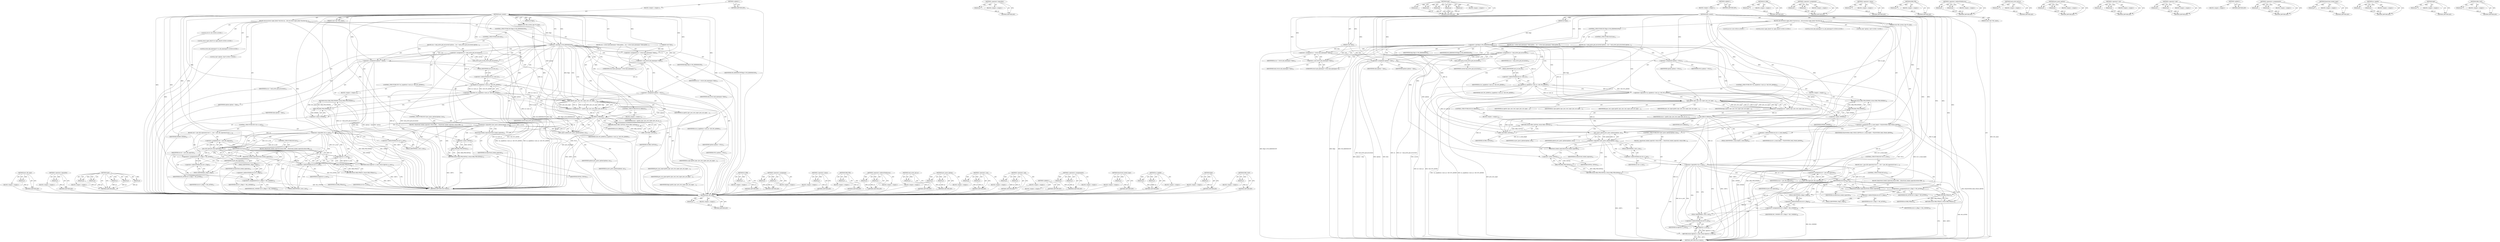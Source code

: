 digraph "ERR_CAST" {
vulnerable_207 [label=<(METHOD,proc_fill_super)>];
vulnerable_208 [label=<(PARAM,p1)>];
vulnerable_209 [label=<(BLOCK,&lt;empty&gt;,&lt;empty&gt;)>];
vulnerable_210 [label=<(METHOD_RETURN,ANY)>];
vulnerable_160 [label=<(METHOD,&lt;operator&gt;.logicalNot)>];
vulnerable_161 [label=<(PARAM,p1)>];
vulnerable_162 [label=<(BLOCK,&lt;empty&gt;,&lt;empty&gt;)>];
vulnerable_163 [label=<(METHOD_RETURN,ANY)>];
vulnerable_182 [label=<(METHOD,sget)>];
vulnerable_183 [label=<(PARAM,p1)>];
vulnerable_184 [label=<(PARAM,p2)>];
vulnerable_185 [label=<(PARAM,p3)>];
vulnerable_186 [label=<(PARAM,p4)>];
vulnerable_187 [label=<(PARAM,p5)>];
vulnerable_188 [label=<(BLOCK,&lt;empty&gt;,&lt;empty&gt;)>];
vulnerable_189 [label=<(METHOD_RETURN,ANY)>];
vulnerable_6 [label=<(METHOD,&lt;global&gt;)<SUB>1</SUB>>];
vulnerable_7 [label=<(BLOCK,&lt;empty&gt;,&lt;empty&gt;)<SUB>1</SUB>>];
vulnerable_8 [label=<(METHOD,proc_mount)<SUB>1</SUB>>];
vulnerable_9 [label=<(PARAM,struct file_system_type *fs_type)<SUB>1</SUB>>];
vulnerable_10 [label=<(PARAM,int flags)<SUB>2</SUB>>];
vulnerable_11 [label=<(PARAM,const char *dev_name)<SUB>2</SUB>>];
vulnerable_12 [label=<(PARAM,void *data)<SUB>2</SUB>>];
vulnerable_13 [label=<(BLOCK,{
	int err;
	struct super_block *sb;
	struct pi...,{
	int err;
	struct super_block *sb;
	struct pi...)<SUB>3</SUB>>];
vulnerable_14 [label="<(LOCAL,int err: int)<SUB>4</SUB>>"];
vulnerable_15 [label="<(LOCAL,struct super_block* sb: super_block*)<SUB>5</SUB>>"];
vulnerable_16 [label="<(LOCAL,struct pid_namespace* ns: pid_namespace*)<SUB>6</SUB>>"];
vulnerable_17 [label="<(LOCAL,char* options: char*)<SUB>7</SUB>>"];
vulnerable_18 [label=<(CONTROL_STRUCTURE,IF,if (flags &amp; MS_KERNMOUNT))<SUB>9</SUB>>];
vulnerable_19 [label=<(&lt;operator&gt;.and,flags &amp; MS_KERNMOUNT)<SUB>9</SUB>>];
vulnerable_20 [label=<(IDENTIFIER,flags,flags &amp; MS_KERNMOUNT)<SUB>9</SUB>>];
vulnerable_21 [label=<(IDENTIFIER,MS_KERNMOUNT,flags &amp; MS_KERNMOUNT)<SUB>9</SUB>>];
vulnerable_22 [label=<(BLOCK,{
		ns = (struct pid_namespace *)data;
		option...,{
		ns = (struct pid_namespace *)data;
		option...)<SUB>9</SUB>>];
vulnerable_23 [label=<(&lt;operator&gt;.assignment,ns = (struct pid_namespace *)data)<SUB>10</SUB>>];
vulnerable_24 [label=<(IDENTIFIER,ns,ns = (struct pid_namespace *)data)<SUB>10</SUB>>];
vulnerable_25 [label=<(&lt;operator&gt;.cast,(struct pid_namespace *)data)<SUB>10</SUB>>];
vulnerable_26 [label=<(UNKNOWN,struct pid_namespace *,struct pid_namespace *)<SUB>10</SUB>>];
vulnerable_27 [label=<(IDENTIFIER,data,(struct pid_namespace *)data)<SUB>10</SUB>>];
vulnerable_28 [label=<(&lt;operator&gt;.assignment,options = NULL)<SUB>11</SUB>>];
vulnerable_29 [label=<(IDENTIFIER,options,options = NULL)<SUB>11</SUB>>];
vulnerable_30 [label=<(IDENTIFIER,NULL,options = NULL)<SUB>11</SUB>>];
vulnerable_31 [label=<(CONTROL_STRUCTURE,ELSE,else)<SUB>12</SUB>>];
vulnerable_32 [label=<(BLOCK,{
		ns = task_active_pid_ns(current);
		options...,{
		ns = task_active_pid_ns(current);
		options...)<SUB>12</SUB>>];
vulnerable_33 [label=<(&lt;operator&gt;.assignment,ns = task_active_pid_ns(current))<SUB>13</SUB>>];
vulnerable_34 [label=<(IDENTIFIER,ns,ns = task_active_pid_ns(current))<SUB>13</SUB>>];
vulnerable_35 [label=<(task_active_pid_ns,task_active_pid_ns(current))<SUB>13</SUB>>];
vulnerable_36 [label=<(IDENTIFIER,current,task_active_pid_ns(current))<SUB>13</SUB>>];
vulnerable_37 [label=<(&lt;operator&gt;.assignment,options = data)<SUB>14</SUB>>];
vulnerable_38 [label=<(IDENTIFIER,options,options = data)<SUB>14</SUB>>];
vulnerable_39 [label=<(IDENTIFIER,data,options = data)<SUB>14</SUB>>];
vulnerable_40 [label=<(CONTROL_STRUCTURE,IF,if (!ns_capable(ns-&gt;user_ns, CAP_SYS_ADMIN)))<SUB>17</SUB>>];
vulnerable_41 [label=<(&lt;operator&gt;.logicalNot,!ns_capable(ns-&gt;user_ns, CAP_SYS_ADMIN))<SUB>17</SUB>>];
vulnerable_42 [label=<(ns_capable,ns_capable(ns-&gt;user_ns, CAP_SYS_ADMIN))<SUB>17</SUB>>];
vulnerable_43 [label=<(&lt;operator&gt;.indirectFieldAccess,ns-&gt;user_ns)<SUB>17</SUB>>];
vulnerable_44 [label=<(IDENTIFIER,ns,ns_capable(ns-&gt;user_ns, CAP_SYS_ADMIN))<SUB>17</SUB>>];
vulnerable_45 [label=<(FIELD_IDENTIFIER,user_ns,user_ns)<SUB>17</SUB>>];
vulnerable_46 [label=<(IDENTIFIER,CAP_SYS_ADMIN,ns_capable(ns-&gt;user_ns, CAP_SYS_ADMIN))<SUB>17</SUB>>];
vulnerable_47 [label=<(BLOCK,&lt;empty&gt;,&lt;empty&gt;)<SUB>18</SUB>>];
vulnerable_48 [label=<(RETURN,return ERR_PTR(-EPERM);,return ERR_PTR(-EPERM);)<SUB>18</SUB>>];
vulnerable_49 [label=<(ERR_PTR,ERR_PTR(-EPERM))<SUB>18</SUB>>];
vulnerable_50 [label=<(&lt;operator&gt;.minus,-EPERM)<SUB>18</SUB>>];
vulnerable_51 [label=<(IDENTIFIER,EPERM,-EPERM)<SUB>18</SUB>>];
vulnerable_52 [label=<(&lt;operator&gt;.assignment,sb = sget(fs_type, proc_test_super, proc_set_su...)<SUB>21</SUB>>];
vulnerable_53 [label=<(IDENTIFIER,sb,sb = sget(fs_type, proc_test_super, proc_set_su...)<SUB>21</SUB>>];
vulnerable_54 [label=<(sget,sget(fs_type, proc_test_super, proc_set_super, ...)<SUB>21</SUB>>];
vulnerable_55 [label=<(IDENTIFIER,fs_type,sget(fs_type, proc_test_super, proc_set_super, ...)<SUB>21</SUB>>];
vulnerable_56 [label=<(IDENTIFIER,proc_test_super,sget(fs_type, proc_test_super, proc_set_super, ...)<SUB>21</SUB>>];
vulnerable_57 [label=<(IDENTIFIER,proc_set_super,sget(fs_type, proc_test_super, proc_set_super, ...)<SUB>21</SUB>>];
vulnerable_58 [label=<(IDENTIFIER,flags,sget(fs_type, proc_test_super, proc_set_super, ...)<SUB>21</SUB>>];
vulnerable_59 [label=<(IDENTIFIER,ns,sget(fs_type, proc_test_super, proc_set_super, ...)<SUB>21</SUB>>];
vulnerable_60 [label=<(CONTROL_STRUCTURE,IF,if (IS_ERR(sb)))<SUB>22</SUB>>];
vulnerable_61 [label=<(IS_ERR,IS_ERR(sb))<SUB>22</SUB>>];
vulnerable_62 [label=<(IDENTIFIER,sb,IS_ERR(sb))<SUB>22</SUB>>];
vulnerable_63 [label=<(BLOCK,&lt;empty&gt;,&lt;empty&gt;)<SUB>23</SUB>>];
vulnerable_64 [label=<(RETURN,return ERR_CAST(sb);,return ERR_CAST(sb);)<SUB>23</SUB>>];
vulnerable_65 [label=<(ERR_CAST,ERR_CAST(sb))<SUB>23</SUB>>];
vulnerable_66 [label=<(IDENTIFIER,sb,ERR_CAST(sb))<SUB>23</SUB>>];
vulnerable_67 [label=<(CONTROL_STRUCTURE,IF,if (!proc_parse_options(options, ns)))<SUB>25</SUB>>];
vulnerable_68 [label=<(&lt;operator&gt;.logicalNot,!proc_parse_options(options, ns))<SUB>25</SUB>>];
vulnerable_69 [label=<(proc_parse_options,proc_parse_options(options, ns))<SUB>25</SUB>>];
vulnerable_70 [label=<(IDENTIFIER,options,proc_parse_options(options, ns))<SUB>25</SUB>>];
vulnerable_71 [label=<(IDENTIFIER,ns,proc_parse_options(options, ns))<SUB>25</SUB>>];
vulnerable_72 [label=<(BLOCK,{
 		deactivate_locked_super(sb);
 		return ERR...,{
 		deactivate_locked_super(sb);
 		return ERR...)<SUB>25</SUB>>];
vulnerable_73 [label=<(deactivate_locked_super,deactivate_locked_super(sb))<SUB>26</SUB>>];
vulnerable_74 [label=<(IDENTIFIER,sb,deactivate_locked_super(sb))<SUB>26</SUB>>];
vulnerable_75 [label=<(RETURN,return ERR_PTR(-EINVAL);,return ERR_PTR(-EINVAL);)<SUB>27</SUB>>];
vulnerable_76 [label=<(ERR_PTR,ERR_PTR(-EINVAL))<SUB>27</SUB>>];
vulnerable_77 [label=<(&lt;operator&gt;.minus,-EINVAL)<SUB>27</SUB>>];
vulnerable_78 [label=<(IDENTIFIER,EINVAL,-EINVAL)<SUB>27</SUB>>];
vulnerable_79 [label=<(CONTROL_STRUCTURE,IF,if (!sb-&gt;s_root))<SUB>30</SUB>>];
vulnerable_80 [label=<(&lt;operator&gt;.logicalNot,!sb-&gt;s_root)<SUB>30</SUB>>];
vulnerable_81 [label=<(&lt;operator&gt;.indirectFieldAccess,sb-&gt;s_root)<SUB>30</SUB>>];
vulnerable_82 [label=<(IDENTIFIER,sb,!sb-&gt;s_root)<SUB>30</SUB>>];
vulnerable_83 [label=<(FIELD_IDENTIFIER,s_root,s_root)<SUB>30</SUB>>];
vulnerable_84 [label=<(BLOCK,{
		err = proc_fill_super(sb);
		if (err) {
			...,{
		err = proc_fill_super(sb);
		if (err) {
			...)<SUB>30</SUB>>];
vulnerable_85 [label=<(&lt;operator&gt;.assignment,err = proc_fill_super(sb))<SUB>31</SUB>>];
vulnerable_86 [label=<(IDENTIFIER,err,err = proc_fill_super(sb))<SUB>31</SUB>>];
vulnerable_87 [label=<(proc_fill_super,proc_fill_super(sb))<SUB>31</SUB>>];
vulnerable_88 [label=<(IDENTIFIER,sb,proc_fill_super(sb))<SUB>31</SUB>>];
vulnerable_89 [label=<(CONTROL_STRUCTURE,IF,if (err))<SUB>32</SUB>>];
vulnerable_90 [label=<(IDENTIFIER,err,if (err))<SUB>32</SUB>>];
vulnerable_91 [label=<(BLOCK,{
			deactivate_locked_super(sb);
			return ERR...,{
			deactivate_locked_super(sb);
			return ERR...)<SUB>32</SUB>>];
vulnerable_92 [label=<(deactivate_locked_super,deactivate_locked_super(sb))<SUB>33</SUB>>];
vulnerable_93 [label=<(IDENTIFIER,sb,deactivate_locked_super(sb))<SUB>33</SUB>>];
vulnerable_94 [label=<(RETURN,return ERR_PTR(err);,return ERR_PTR(err);)<SUB>34</SUB>>];
vulnerable_95 [label=<(ERR_PTR,ERR_PTR(err))<SUB>34</SUB>>];
vulnerable_96 [label=<(IDENTIFIER,err,ERR_PTR(err))<SUB>34</SUB>>];
vulnerable_97 [label=<(&lt;operators&gt;.assignmentOr,sb-&gt;s_flags |= MS_ACTIVE)<SUB>37</SUB>>];
vulnerable_98 [label=<(&lt;operator&gt;.indirectFieldAccess,sb-&gt;s_flags)<SUB>37</SUB>>];
vulnerable_99 [label=<(IDENTIFIER,sb,sb-&gt;s_flags |= MS_ACTIVE)<SUB>37</SUB>>];
vulnerable_100 [label=<(FIELD_IDENTIFIER,s_flags,s_flags)<SUB>37</SUB>>];
vulnerable_101 [label=<(IDENTIFIER,MS_ACTIVE,sb-&gt;s_flags |= MS_ACTIVE)<SUB>37</SUB>>];
vulnerable_102 [label=<(&lt;operators&gt;.assignmentOr,sb-&gt;s_iflags |= SB_I_NOEXEC)<SUB>39</SUB>>];
vulnerable_103 [label=<(&lt;operator&gt;.indirectFieldAccess,sb-&gt;s_iflags)<SUB>39</SUB>>];
vulnerable_104 [label=<(IDENTIFIER,sb,sb-&gt;s_iflags |= SB_I_NOEXEC)<SUB>39</SUB>>];
vulnerable_105 [label=<(FIELD_IDENTIFIER,s_iflags,s_iflags)<SUB>39</SUB>>];
vulnerable_106 [label=<(IDENTIFIER,SB_I_NOEXEC,sb-&gt;s_iflags |= SB_I_NOEXEC)<SUB>39</SUB>>];
vulnerable_107 [label=<(RETURN,return dget(sb-&gt;s_root);,return dget(sb-&gt;s_root);)<SUB>42</SUB>>];
vulnerable_108 [label=<(dget,dget(sb-&gt;s_root))<SUB>42</SUB>>];
vulnerable_109 [label=<(&lt;operator&gt;.indirectFieldAccess,sb-&gt;s_root)<SUB>42</SUB>>];
vulnerable_110 [label=<(IDENTIFIER,sb,dget(sb-&gt;s_root))<SUB>42</SUB>>];
vulnerable_111 [label=<(FIELD_IDENTIFIER,s_root,s_root)<SUB>42</SUB>>];
vulnerable_112 [label=<(METHOD_RETURN,struct dentry)<SUB>1</SUB>>];
vulnerable_114 [label=<(METHOD_RETURN,ANY)<SUB>1</SUB>>];
vulnerable_190 [label=<(METHOD,IS_ERR)>];
vulnerable_191 [label=<(PARAM,p1)>];
vulnerable_192 [label=<(BLOCK,&lt;empty&gt;,&lt;empty&gt;)>];
vulnerable_193 [label=<(METHOD_RETURN,ANY)>];
vulnerable_146 [label=<(METHOD,&lt;operator&gt;.assignment)>];
vulnerable_147 [label=<(PARAM,p1)>];
vulnerable_148 [label=<(PARAM,p2)>];
vulnerable_149 [label=<(BLOCK,&lt;empty&gt;,&lt;empty&gt;)>];
vulnerable_150 [label=<(METHOD_RETURN,ANY)>];
vulnerable_178 [label=<(METHOD,&lt;operator&gt;.minus)>];
vulnerable_179 [label=<(PARAM,p1)>];
vulnerable_180 [label=<(BLOCK,&lt;empty&gt;,&lt;empty&gt;)>];
vulnerable_181 [label=<(METHOD_RETURN,ANY)>];
vulnerable_174 [label=<(METHOD,ERR_PTR)>];
vulnerable_175 [label=<(PARAM,p1)>];
vulnerable_176 [label=<(BLOCK,&lt;empty&gt;,&lt;empty&gt;)>];
vulnerable_177 [label=<(METHOD_RETURN,ANY)>];
vulnerable_169 [label=<(METHOD,&lt;operator&gt;.indirectFieldAccess)>];
vulnerable_170 [label=<(PARAM,p1)>];
vulnerable_171 [label=<(PARAM,p2)>];
vulnerable_172 [label=<(BLOCK,&lt;empty&gt;,&lt;empty&gt;)>];
vulnerable_173 [label=<(METHOD_RETURN,ANY)>];
vulnerable_156 [label=<(METHOD,task_active_pid_ns)>];
vulnerable_157 [label=<(PARAM,p1)>];
vulnerable_158 [label=<(BLOCK,&lt;empty&gt;,&lt;empty&gt;)>];
vulnerable_159 [label=<(METHOD_RETURN,ANY)>];
vulnerable_198 [label=<(METHOD,proc_parse_options)>];
vulnerable_199 [label=<(PARAM,p1)>];
vulnerable_200 [label=<(PARAM,p2)>];
vulnerable_201 [label=<(BLOCK,&lt;empty&gt;,&lt;empty&gt;)>];
vulnerable_202 [label=<(METHOD_RETURN,ANY)>];
vulnerable_151 [label=<(METHOD,&lt;operator&gt;.cast)>];
vulnerable_152 [label=<(PARAM,p1)>];
vulnerable_153 [label=<(PARAM,p2)>];
vulnerable_154 [label=<(BLOCK,&lt;empty&gt;,&lt;empty&gt;)>];
vulnerable_155 [label=<(METHOD_RETURN,ANY)>];
vulnerable_141 [label=<(METHOD,&lt;operator&gt;.and)>];
vulnerable_142 [label=<(PARAM,p1)>];
vulnerable_143 [label=<(PARAM,p2)>];
vulnerable_144 [label=<(BLOCK,&lt;empty&gt;,&lt;empty&gt;)>];
vulnerable_145 [label=<(METHOD_RETURN,ANY)>];
vulnerable_135 [label=<(METHOD,&lt;global&gt;)<SUB>1</SUB>>];
vulnerable_136 [label=<(BLOCK,&lt;empty&gt;,&lt;empty&gt;)>];
vulnerable_137 [label=<(METHOD_RETURN,ANY)>];
vulnerable_211 [label=<(METHOD,&lt;operators&gt;.assignmentOr)>];
vulnerable_212 [label=<(PARAM,p1)>];
vulnerable_213 [label=<(PARAM,p2)>];
vulnerable_214 [label=<(BLOCK,&lt;empty&gt;,&lt;empty&gt;)>];
vulnerable_215 [label=<(METHOD_RETURN,ANY)>];
vulnerable_203 [label=<(METHOD,deactivate_locked_super)>];
vulnerable_204 [label=<(PARAM,p1)>];
vulnerable_205 [label=<(BLOCK,&lt;empty&gt;,&lt;empty&gt;)>];
vulnerable_206 [label=<(METHOD_RETURN,ANY)>];
vulnerable_164 [label=<(METHOD,ns_capable)>];
vulnerable_165 [label=<(PARAM,p1)>];
vulnerable_166 [label=<(PARAM,p2)>];
vulnerable_167 [label=<(BLOCK,&lt;empty&gt;,&lt;empty&gt;)>];
vulnerable_168 [label=<(METHOD_RETURN,ANY)>];
vulnerable_216 [label=<(METHOD,dget)>];
vulnerable_217 [label=<(PARAM,p1)>];
vulnerable_218 [label=<(BLOCK,&lt;empty&gt;,&lt;empty&gt;)>];
vulnerable_219 [label=<(METHOD_RETURN,ANY)>];
vulnerable_194 [label=<(METHOD,ERR_CAST)>];
vulnerable_195 [label=<(PARAM,p1)>];
vulnerable_196 [label=<(BLOCK,&lt;empty&gt;,&lt;empty&gt;)>];
vulnerable_197 [label=<(METHOD_RETURN,ANY)>];
fixed_212 [label=<(METHOD,proc_fill_super)>];
fixed_213 [label=<(PARAM,p1)>];
fixed_214 [label=<(BLOCK,&lt;empty&gt;,&lt;empty&gt;)>];
fixed_215 [label=<(METHOD_RETURN,ANY)>];
fixed_165 [label=<(METHOD,&lt;operator&gt;.logicalNot)>];
fixed_166 [label=<(PARAM,p1)>];
fixed_167 [label=<(BLOCK,&lt;empty&gt;,&lt;empty&gt;)>];
fixed_168 [label=<(METHOD_RETURN,ANY)>];
fixed_187 [label=<(METHOD,sget)>];
fixed_188 [label=<(PARAM,p1)>];
fixed_189 [label=<(PARAM,p2)>];
fixed_190 [label=<(PARAM,p3)>];
fixed_191 [label=<(PARAM,p4)>];
fixed_192 [label=<(PARAM,p5)>];
fixed_193 [label=<(BLOCK,&lt;empty&gt;,&lt;empty&gt;)>];
fixed_194 [label=<(METHOD_RETURN,ANY)>];
fixed_6 [label=<(METHOD,&lt;global&gt;)<SUB>1</SUB>>];
fixed_7 [label=<(BLOCK,&lt;empty&gt;,&lt;empty&gt;)<SUB>1</SUB>>];
fixed_8 [label=<(METHOD,proc_mount)<SUB>1</SUB>>];
fixed_9 [label=<(PARAM,struct file_system_type *fs_type)<SUB>1</SUB>>];
fixed_10 [label=<(PARAM,int flags)<SUB>2</SUB>>];
fixed_11 [label=<(PARAM,const char *dev_name)<SUB>2</SUB>>];
fixed_12 [label=<(PARAM,void *data)<SUB>2</SUB>>];
fixed_13 [label=<(BLOCK,{
	int err;
	struct super_block *sb;
	struct pi...,{
	int err;
	struct super_block *sb;
	struct pi...)<SUB>3</SUB>>];
fixed_14 [label="<(LOCAL,int err: int)<SUB>4</SUB>>"];
fixed_15 [label="<(LOCAL,struct super_block* sb: super_block*)<SUB>5</SUB>>"];
fixed_16 [label="<(LOCAL,struct pid_namespace* ns: pid_namespace*)<SUB>6</SUB>>"];
fixed_17 [label="<(LOCAL,char* options: char*)<SUB>7</SUB>>"];
fixed_18 [label=<(CONTROL_STRUCTURE,IF,if (flags &amp; MS_KERNMOUNT))<SUB>9</SUB>>];
fixed_19 [label=<(&lt;operator&gt;.and,flags &amp; MS_KERNMOUNT)<SUB>9</SUB>>];
fixed_20 [label=<(IDENTIFIER,flags,flags &amp; MS_KERNMOUNT)<SUB>9</SUB>>];
fixed_21 [label=<(IDENTIFIER,MS_KERNMOUNT,flags &amp; MS_KERNMOUNT)<SUB>9</SUB>>];
fixed_22 [label=<(BLOCK,{
		ns = (struct pid_namespace *)data;
		option...,{
		ns = (struct pid_namespace *)data;
		option...)<SUB>9</SUB>>];
fixed_23 [label=<(&lt;operator&gt;.assignment,ns = (struct pid_namespace *)data)<SUB>10</SUB>>];
fixed_24 [label=<(IDENTIFIER,ns,ns = (struct pid_namespace *)data)<SUB>10</SUB>>];
fixed_25 [label=<(&lt;operator&gt;.cast,(struct pid_namespace *)data)<SUB>10</SUB>>];
fixed_26 [label=<(UNKNOWN,struct pid_namespace *,struct pid_namespace *)<SUB>10</SUB>>];
fixed_27 [label=<(IDENTIFIER,data,(struct pid_namespace *)data)<SUB>10</SUB>>];
fixed_28 [label=<(&lt;operator&gt;.assignment,options = NULL)<SUB>11</SUB>>];
fixed_29 [label=<(IDENTIFIER,options,options = NULL)<SUB>11</SUB>>];
fixed_30 [label=<(IDENTIFIER,NULL,options = NULL)<SUB>11</SUB>>];
fixed_31 [label=<(CONTROL_STRUCTURE,ELSE,else)<SUB>12</SUB>>];
fixed_32 [label=<(BLOCK,{
		ns = task_active_pid_ns(current);
		options...,{
		ns = task_active_pid_ns(current);
		options...)<SUB>12</SUB>>];
fixed_33 [label=<(&lt;operator&gt;.assignment,ns = task_active_pid_ns(current))<SUB>13</SUB>>];
fixed_34 [label=<(IDENTIFIER,ns,ns = task_active_pid_ns(current))<SUB>13</SUB>>];
fixed_35 [label=<(task_active_pid_ns,task_active_pid_ns(current))<SUB>13</SUB>>];
fixed_36 [label=<(IDENTIFIER,current,task_active_pid_ns(current))<SUB>13</SUB>>];
fixed_37 [label=<(&lt;operator&gt;.assignment,options = data)<SUB>14</SUB>>];
fixed_38 [label=<(IDENTIFIER,options,options = data)<SUB>14</SUB>>];
fixed_39 [label=<(IDENTIFIER,data,options = data)<SUB>14</SUB>>];
fixed_40 [label=<(CONTROL_STRUCTURE,IF,if (!ns_capable(ns-&gt;user_ns, CAP_SYS_ADMIN)))<SUB>17</SUB>>];
fixed_41 [label=<(&lt;operator&gt;.logicalNot,!ns_capable(ns-&gt;user_ns, CAP_SYS_ADMIN))<SUB>17</SUB>>];
fixed_42 [label=<(ns_capable,ns_capable(ns-&gt;user_ns, CAP_SYS_ADMIN))<SUB>17</SUB>>];
fixed_43 [label=<(&lt;operator&gt;.indirectFieldAccess,ns-&gt;user_ns)<SUB>17</SUB>>];
fixed_44 [label=<(IDENTIFIER,ns,ns_capable(ns-&gt;user_ns, CAP_SYS_ADMIN))<SUB>17</SUB>>];
fixed_45 [label=<(FIELD_IDENTIFIER,user_ns,user_ns)<SUB>17</SUB>>];
fixed_46 [label=<(IDENTIFIER,CAP_SYS_ADMIN,ns_capable(ns-&gt;user_ns, CAP_SYS_ADMIN))<SUB>17</SUB>>];
fixed_47 [label=<(BLOCK,&lt;empty&gt;,&lt;empty&gt;)<SUB>18</SUB>>];
fixed_48 [label=<(RETURN,return ERR_PTR(-EPERM);,return ERR_PTR(-EPERM);)<SUB>18</SUB>>];
fixed_49 [label=<(ERR_PTR,ERR_PTR(-EPERM))<SUB>18</SUB>>];
fixed_50 [label=<(&lt;operator&gt;.minus,-EPERM)<SUB>18</SUB>>];
fixed_51 [label=<(IDENTIFIER,EPERM,-EPERM)<SUB>18</SUB>>];
fixed_52 [label=<(&lt;operator&gt;.assignment,sb = sget(fs_type, proc_test_super, proc_set_su...)<SUB>21</SUB>>];
fixed_53 [label=<(IDENTIFIER,sb,sb = sget(fs_type, proc_test_super, proc_set_su...)<SUB>21</SUB>>];
fixed_54 [label=<(sget,sget(fs_type, proc_test_super, proc_set_super, ...)<SUB>21</SUB>>];
fixed_55 [label=<(IDENTIFIER,fs_type,sget(fs_type, proc_test_super, proc_set_super, ...)<SUB>21</SUB>>];
fixed_56 [label=<(IDENTIFIER,proc_test_super,sget(fs_type, proc_test_super, proc_set_super, ...)<SUB>21</SUB>>];
fixed_57 [label=<(IDENTIFIER,proc_set_super,sget(fs_type, proc_test_super, proc_set_super, ...)<SUB>21</SUB>>];
fixed_58 [label=<(IDENTIFIER,flags,sget(fs_type, proc_test_super, proc_set_super, ...)<SUB>21</SUB>>];
fixed_59 [label=<(IDENTIFIER,ns,sget(fs_type, proc_test_super, proc_set_super, ...)<SUB>21</SUB>>];
fixed_60 [label=<(CONTROL_STRUCTURE,IF,if (IS_ERR(sb)))<SUB>22</SUB>>];
fixed_61 [label=<(IS_ERR,IS_ERR(sb))<SUB>22</SUB>>];
fixed_62 [label=<(IDENTIFIER,sb,IS_ERR(sb))<SUB>22</SUB>>];
fixed_63 [label=<(BLOCK,&lt;empty&gt;,&lt;empty&gt;)<SUB>23</SUB>>];
fixed_64 [label=<(RETURN,return ERR_CAST(sb);,return ERR_CAST(sb);)<SUB>23</SUB>>];
fixed_65 [label=<(ERR_CAST,ERR_CAST(sb))<SUB>23</SUB>>];
fixed_66 [label=<(IDENTIFIER,sb,ERR_CAST(sb))<SUB>23</SUB>>];
fixed_67 [label=<(&lt;operator&gt;.assignment,sb-&gt;s_stack_depth = FILESYSTEM_MAX_STACK_DEPTH)<SUB>30</SUB>>];
fixed_68 [label=<(&lt;operator&gt;.indirectFieldAccess,sb-&gt;s_stack_depth)<SUB>30</SUB>>];
fixed_69 [label=<(IDENTIFIER,sb,sb-&gt;s_stack_depth = FILESYSTEM_MAX_STACK_DEPTH)<SUB>30</SUB>>];
fixed_70 [label=<(FIELD_IDENTIFIER,s_stack_depth,s_stack_depth)<SUB>30</SUB>>];
fixed_71 [label=<(IDENTIFIER,FILESYSTEM_MAX_STACK_DEPTH,sb-&gt;s_stack_depth = FILESYSTEM_MAX_STACK_DEPTH)<SUB>30</SUB>>];
fixed_72 [label=<(CONTROL_STRUCTURE,IF,if (!proc_parse_options(options, ns)))<SUB>32</SUB>>];
fixed_73 [label=<(&lt;operator&gt;.logicalNot,!proc_parse_options(options, ns))<SUB>32</SUB>>];
fixed_74 [label=<(proc_parse_options,proc_parse_options(options, ns))<SUB>32</SUB>>];
fixed_75 [label=<(IDENTIFIER,options,proc_parse_options(options, ns))<SUB>32</SUB>>];
fixed_76 [label=<(IDENTIFIER,ns,proc_parse_options(options, ns))<SUB>32</SUB>>];
fixed_77 [label=<(BLOCK,{
 		deactivate_locked_super(sb);
 		return ERR...,{
 		deactivate_locked_super(sb);
 		return ERR...)<SUB>32</SUB>>];
fixed_78 [label=<(deactivate_locked_super,deactivate_locked_super(sb))<SUB>33</SUB>>];
fixed_79 [label=<(IDENTIFIER,sb,deactivate_locked_super(sb))<SUB>33</SUB>>];
fixed_80 [label=<(RETURN,return ERR_PTR(-EINVAL);,return ERR_PTR(-EINVAL);)<SUB>34</SUB>>];
fixed_81 [label=<(ERR_PTR,ERR_PTR(-EINVAL))<SUB>34</SUB>>];
fixed_82 [label=<(&lt;operator&gt;.minus,-EINVAL)<SUB>34</SUB>>];
fixed_83 [label=<(IDENTIFIER,EINVAL,-EINVAL)<SUB>34</SUB>>];
fixed_84 [label=<(CONTROL_STRUCTURE,IF,if (!sb-&gt;s_root))<SUB>37</SUB>>];
fixed_85 [label=<(&lt;operator&gt;.logicalNot,!sb-&gt;s_root)<SUB>37</SUB>>];
fixed_86 [label=<(&lt;operator&gt;.indirectFieldAccess,sb-&gt;s_root)<SUB>37</SUB>>];
fixed_87 [label=<(IDENTIFIER,sb,!sb-&gt;s_root)<SUB>37</SUB>>];
fixed_88 [label=<(FIELD_IDENTIFIER,s_root,s_root)<SUB>37</SUB>>];
fixed_89 [label=<(BLOCK,{
		err = proc_fill_super(sb);
		if (err) {
			...,{
		err = proc_fill_super(sb);
		if (err) {
			...)<SUB>37</SUB>>];
fixed_90 [label=<(&lt;operator&gt;.assignment,err = proc_fill_super(sb))<SUB>38</SUB>>];
fixed_91 [label=<(IDENTIFIER,err,err = proc_fill_super(sb))<SUB>38</SUB>>];
fixed_92 [label=<(proc_fill_super,proc_fill_super(sb))<SUB>38</SUB>>];
fixed_93 [label=<(IDENTIFIER,sb,proc_fill_super(sb))<SUB>38</SUB>>];
fixed_94 [label=<(CONTROL_STRUCTURE,IF,if (err))<SUB>39</SUB>>];
fixed_95 [label=<(IDENTIFIER,err,if (err))<SUB>39</SUB>>];
fixed_96 [label=<(BLOCK,{
			deactivate_locked_super(sb);
			return ERR...,{
			deactivate_locked_super(sb);
			return ERR...)<SUB>39</SUB>>];
fixed_97 [label=<(deactivate_locked_super,deactivate_locked_super(sb))<SUB>40</SUB>>];
fixed_98 [label=<(IDENTIFIER,sb,deactivate_locked_super(sb))<SUB>40</SUB>>];
fixed_99 [label=<(RETURN,return ERR_PTR(err);,return ERR_PTR(err);)<SUB>41</SUB>>];
fixed_100 [label=<(ERR_PTR,ERR_PTR(err))<SUB>41</SUB>>];
fixed_101 [label=<(IDENTIFIER,err,ERR_PTR(err))<SUB>41</SUB>>];
fixed_102 [label=<(&lt;operators&gt;.assignmentOr,sb-&gt;s_flags |= MS_ACTIVE)<SUB>44</SUB>>];
fixed_103 [label=<(&lt;operator&gt;.indirectFieldAccess,sb-&gt;s_flags)<SUB>44</SUB>>];
fixed_104 [label=<(IDENTIFIER,sb,sb-&gt;s_flags |= MS_ACTIVE)<SUB>44</SUB>>];
fixed_105 [label=<(FIELD_IDENTIFIER,s_flags,s_flags)<SUB>44</SUB>>];
fixed_106 [label=<(IDENTIFIER,MS_ACTIVE,sb-&gt;s_flags |= MS_ACTIVE)<SUB>44</SUB>>];
fixed_107 [label=<(&lt;operators&gt;.assignmentOr,sb-&gt;s_iflags |= SB_I_NOEXEC)<SUB>46</SUB>>];
fixed_108 [label=<(&lt;operator&gt;.indirectFieldAccess,sb-&gt;s_iflags)<SUB>46</SUB>>];
fixed_109 [label=<(IDENTIFIER,sb,sb-&gt;s_iflags |= SB_I_NOEXEC)<SUB>46</SUB>>];
fixed_110 [label=<(FIELD_IDENTIFIER,s_iflags,s_iflags)<SUB>46</SUB>>];
fixed_111 [label=<(IDENTIFIER,SB_I_NOEXEC,sb-&gt;s_iflags |= SB_I_NOEXEC)<SUB>46</SUB>>];
fixed_112 [label=<(RETURN,return dget(sb-&gt;s_root);,return dget(sb-&gt;s_root);)<SUB>49</SUB>>];
fixed_113 [label=<(dget,dget(sb-&gt;s_root))<SUB>49</SUB>>];
fixed_114 [label=<(&lt;operator&gt;.indirectFieldAccess,sb-&gt;s_root)<SUB>49</SUB>>];
fixed_115 [label=<(IDENTIFIER,sb,dget(sb-&gt;s_root))<SUB>49</SUB>>];
fixed_116 [label=<(FIELD_IDENTIFIER,s_root,s_root)<SUB>49</SUB>>];
fixed_117 [label=<(METHOD_RETURN,struct dentry)<SUB>1</SUB>>];
fixed_119 [label=<(METHOD_RETURN,ANY)<SUB>1</SUB>>];
fixed_195 [label=<(METHOD,IS_ERR)>];
fixed_196 [label=<(PARAM,p1)>];
fixed_197 [label=<(BLOCK,&lt;empty&gt;,&lt;empty&gt;)>];
fixed_198 [label=<(METHOD_RETURN,ANY)>];
fixed_151 [label=<(METHOD,&lt;operator&gt;.assignment)>];
fixed_152 [label=<(PARAM,p1)>];
fixed_153 [label=<(PARAM,p2)>];
fixed_154 [label=<(BLOCK,&lt;empty&gt;,&lt;empty&gt;)>];
fixed_155 [label=<(METHOD_RETURN,ANY)>];
fixed_183 [label=<(METHOD,&lt;operator&gt;.minus)>];
fixed_184 [label=<(PARAM,p1)>];
fixed_185 [label=<(BLOCK,&lt;empty&gt;,&lt;empty&gt;)>];
fixed_186 [label=<(METHOD_RETURN,ANY)>];
fixed_179 [label=<(METHOD,ERR_PTR)>];
fixed_180 [label=<(PARAM,p1)>];
fixed_181 [label=<(BLOCK,&lt;empty&gt;,&lt;empty&gt;)>];
fixed_182 [label=<(METHOD_RETURN,ANY)>];
fixed_174 [label=<(METHOD,&lt;operator&gt;.indirectFieldAccess)>];
fixed_175 [label=<(PARAM,p1)>];
fixed_176 [label=<(PARAM,p2)>];
fixed_177 [label=<(BLOCK,&lt;empty&gt;,&lt;empty&gt;)>];
fixed_178 [label=<(METHOD_RETURN,ANY)>];
fixed_161 [label=<(METHOD,task_active_pid_ns)>];
fixed_162 [label=<(PARAM,p1)>];
fixed_163 [label=<(BLOCK,&lt;empty&gt;,&lt;empty&gt;)>];
fixed_164 [label=<(METHOD_RETURN,ANY)>];
fixed_203 [label=<(METHOD,proc_parse_options)>];
fixed_204 [label=<(PARAM,p1)>];
fixed_205 [label=<(PARAM,p2)>];
fixed_206 [label=<(BLOCK,&lt;empty&gt;,&lt;empty&gt;)>];
fixed_207 [label=<(METHOD_RETURN,ANY)>];
fixed_156 [label=<(METHOD,&lt;operator&gt;.cast)>];
fixed_157 [label=<(PARAM,p1)>];
fixed_158 [label=<(PARAM,p2)>];
fixed_159 [label=<(BLOCK,&lt;empty&gt;,&lt;empty&gt;)>];
fixed_160 [label=<(METHOD_RETURN,ANY)>];
fixed_146 [label=<(METHOD,&lt;operator&gt;.and)>];
fixed_147 [label=<(PARAM,p1)>];
fixed_148 [label=<(PARAM,p2)>];
fixed_149 [label=<(BLOCK,&lt;empty&gt;,&lt;empty&gt;)>];
fixed_150 [label=<(METHOD_RETURN,ANY)>];
fixed_140 [label=<(METHOD,&lt;global&gt;)<SUB>1</SUB>>];
fixed_141 [label=<(BLOCK,&lt;empty&gt;,&lt;empty&gt;)>];
fixed_142 [label=<(METHOD_RETURN,ANY)>];
fixed_216 [label=<(METHOD,&lt;operators&gt;.assignmentOr)>];
fixed_217 [label=<(PARAM,p1)>];
fixed_218 [label=<(PARAM,p2)>];
fixed_219 [label=<(BLOCK,&lt;empty&gt;,&lt;empty&gt;)>];
fixed_220 [label=<(METHOD_RETURN,ANY)>];
fixed_208 [label=<(METHOD,deactivate_locked_super)>];
fixed_209 [label=<(PARAM,p1)>];
fixed_210 [label=<(BLOCK,&lt;empty&gt;,&lt;empty&gt;)>];
fixed_211 [label=<(METHOD_RETURN,ANY)>];
fixed_169 [label=<(METHOD,ns_capable)>];
fixed_170 [label=<(PARAM,p1)>];
fixed_171 [label=<(PARAM,p2)>];
fixed_172 [label=<(BLOCK,&lt;empty&gt;,&lt;empty&gt;)>];
fixed_173 [label=<(METHOD_RETURN,ANY)>];
fixed_221 [label=<(METHOD,dget)>];
fixed_222 [label=<(PARAM,p1)>];
fixed_223 [label=<(BLOCK,&lt;empty&gt;,&lt;empty&gt;)>];
fixed_224 [label=<(METHOD_RETURN,ANY)>];
fixed_199 [label=<(METHOD,ERR_CAST)>];
fixed_200 [label=<(PARAM,p1)>];
fixed_201 [label=<(BLOCK,&lt;empty&gt;,&lt;empty&gt;)>];
fixed_202 [label=<(METHOD_RETURN,ANY)>];
vulnerable_207 -> vulnerable_208  [key=0, label="AST: "];
vulnerable_207 -> vulnerable_208  [key=1, label="DDG: "];
vulnerable_207 -> vulnerable_209  [key=0, label="AST: "];
vulnerable_207 -> vulnerable_210  [key=0, label="AST: "];
vulnerable_207 -> vulnerable_210  [key=1, label="CFG: "];
vulnerable_208 -> vulnerable_210  [key=0, label="DDG: p1"];
vulnerable_209 -> fixed_212  [key=0];
vulnerable_210 -> fixed_212  [key=0];
vulnerable_160 -> vulnerable_161  [key=0, label="AST: "];
vulnerable_160 -> vulnerable_161  [key=1, label="DDG: "];
vulnerable_160 -> vulnerable_162  [key=0, label="AST: "];
vulnerable_160 -> vulnerable_163  [key=0, label="AST: "];
vulnerable_160 -> vulnerable_163  [key=1, label="CFG: "];
vulnerable_161 -> vulnerable_163  [key=0, label="DDG: p1"];
vulnerable_162 -> fixed_212  [key=0];
vulnerable_163 -> fixed_212  [key=0];
vulnerable_182 -> vulnerable_183  [key=0, label="AST: "];
vulnerable_182 -> vulnerable_183  [key=1, label="DDG: "];
vulnerable_182 -> vulnerable_188  [key=0, label="AST: "];
vulnerable_182 -> vulnerable_184  [key=0, label="AST: "];
vulnerable_182 -> vulnerable_184  [key=1, label="DDG: "];
vulnerable_182 -> vulnerable_189  [key=0, label="AST: "];
vulnerable_182 -> vulnerable_189  [key=1, label="CFG: "];
vulnerable_182 -> vulnerable_185  [key=0, label="AST: "];
vulnerable_182 -> vulnerable_185  [key=1, label="DDG: "];
vulnerable_182 -> vulnerable_186  [key=0, label="AST: "];
vulnerable_182 -> vulnerable_186  [key=1, label="DDG: "];
vulnerable_182 -> vulnerable_187  [key=0, label="AST: "];
vulnerable_182 -> vulnerable_187  [key=1, label="DDG: "];
vulnerable_183 -> vulnerable_189  [key=0, label="DDG: p1"];
vulnerable_184 -> vulnerable_189  [key=0, label="DDG: p2"];
vulnerable_185 -> vulnerable_189  [key=0, label="DDG: p3"];
vulnerable_186 -> vulnerable_189  [key=0, label="DDG: p4"];
vulnerable_187 -> vulnerable_189  [key=0, label="DDG: p5"];
vulnerable_188 -> fixed_212  [key=0];
vulnerable_189 -> fixed_212  [key=0];
vulnerable_6 -> vulnerable_7  [key=0, label="AST: "];
vulnerable_6 -> vulnerable_114  [key=0, label="AST: "];
vulnerable_6 -> vulnerable_114  [key=1, label="CFG: "];
vulnerable_7 -> vulnerable_8  [key=0, label="AST: "];
vulnerable_8 -> vulnerable_9  [key=0, label="AST: "];
vulnerable_8 -> vulnerable_9  [key=1, label="DDG: "];
vulnerable_8 -> vulnerable_10  [key=0, label="AST: "];
vulnerable_8 -> vulnerable_10  [key=1, label="DDG: "];
vulnerable_8 -> vulnerable_11  [key=0, label="AST: "];
vulnerable_8 -> vulnerable_11  [key=1, label="DDG: "];
vulnerable_8 -> vulnerable_12  [key=0, label="AST: "];
vulnerable_8 -> vulnerable_12  [key=1, label="DDG: "];
vulnerable_8 -> vulnerable_13  [key=0, label="AST: "];
vulnerable_8 -> vulnerable_112  [key=0, label="AST: "];
vulnerable_8 -> vulnerable_19  [key=0, label="CFG: "];
vulnerable_8 -> vulnerable_19  [key=1, label="DDG: "];
vulnerable_8 -> vulnerable_23  [key=0, label="DDG: "];
vulnerable_8 -> vulnerable_28  [key=0, label="DDG: "];
vulnerable_8 -> vulnerable_54  [key=0, label="DDG: "];
vulnerable_8 -> vulnerable_61  [key=0, label="DDG: "];
vulnerable_8 -> vulnerable_97  [key=0, label="DDG: "];
vulnerable_8 -> vulnerable_102  [key=0, label="DDG: "];
vulnerable_8 -> vulnerable_37  [key=0, label="DDG: "];
vulnerable_8 -> vulnerable_69  [key=0, label="DDG: "];
vulnerable_8 -> vulnerable_73  [key=0, label="DDG: "];
vulnerable_8 -> vulnerable_90  [key=0, label="DDG: "];
vulnerable_8 -> vulnerable_25  [key=0, label="DDG: "];
vulnerable_8 -> vulnerable_65  [key=0, label="DDG: "];
vulnerable_8 -> vulnerable_87  [key=0, label="DDG: "];
vulnerable_8 -> vulnerable_35  [key=0, label="DDG: "];
vulnerable_8 -> vulnerable_77  [key=0, label="DDG: "];
vulnerable_8 -> vulnerable_92  [key=0, label="DDG: "];
vulnerable_8 -> vulnerable_42  [key=0, label="DDG: "];
vulnerable_8 -> vulnerable_95  [key=0, label="DDG: "];
vulnerable_8 -> vulnerable_50  [key=0, label="DDG: "];
vulnerable_9 -> vulnerable_112  [key=0, label="DDG: fs_type"];
vulnerable_9 -> vulnerable_54  [key=0, label="DDG: fs_type"];
vulnerable_10 -> vulnerable_19  [key=0, label="DDG: flags"];
vulnerable_11 -> vulnerable_112  [key=0, label="DDG: dev_name"];
vulnerable_12 -> vulnerable_23  [key=0, label="DDG: data"];
vulnerable_12 -> vulnerable_37  [key=0, label="DDG: data"];
vulnerable_12 -> vulnerable_25  [key=0, label="DDG: data"];
vulnerable_13 -> vulnerable_14  [key=0, label="AST: "];
vulnerable_13 -> vulnerable_15  [key=0, label="AST: "];
vulnerable_13 -> vulnerable_16  [key=0, label="AST: "];
vulnerable_13 -> vulnerable_17  [key=0, label="AST: "];
vulnerable_13 -> vulnerable_18  [key=0, label="AST: "];
vulnerable_13 -> vulnerable_52  [key=0, label="AST: "];
vulnerable_13 -> vulnerable_60  [key=0, label="AST: "];
vulnerable_13 -> vulnerable_67  [key=0, label="AST: "];
vulnerable_13 -> vulnerable_79  [key=0, label="AST: "];
vulnerable_13 -> vulnerable_107  [key=0, label="AST: "];
vulnerable_14 -> fixed_212  [key=0];
vulnerable_15 -> fixed_212  [key=0];
vulnerable_16 -> fixed_212  [key=0];
vulnerable_17 -> fixed_212  [key=0];
vulnerable_18 -> vulnerable_19  [key=0, label="AST: "];
vulnerable_18 -> vulnerable_22  [key=0, label="AST: "];
vulnerable_18 -> vulnerable_31  [key=0, label="AST: "];
vulnerable_19 -> vulnerable_20  [key=0, label="AST: "];
vulnerable_19 -> vulnerable_21  [key=0, label="AST: "];
vulnerable_19 -> vulnerable_26  [key=0, label="CFG: "];
vulnerable_19 -> vulnerable_26  [key=1, label="CDG: "];
vulnerable_19 -> vulnerable_35  [key=0, label="CFG: "];
vulnerable_19 -> vulnerable_35  [key=1, label="CDG: "];
vulnerable_19 -> vulnerable_112  [key=0, label="DDG: flags"];
vulnerable_19 -> vulnerable_112  [key=1, label="DDG: flags &amp; MS_KERNMOUNT"];
vulnerable_19 -> vulnerable_112  [key=2, label="DDG: MS_KERNMOUNT"];
vulnerable_19 -> vulnerable_54  [key=0, label="DDG: flags"];
vulnerable_19 -> vulnerable_54  [key=1, label="CDG: "];
vulnerable_19 -> vulnerable_42  [key=0, label="CDG: "];
vulnerable_19 -> vulnerable_28  [key=0, label="CDG: "];
vulnerable_19 -> vulnerable_52  [key=0, label="CDG: "];
vulnerable_19 -> vulnerable_37  [key=0, label="CDG: "];
vulnerable_19 -> vulnerable_25  [key=0, label="CDG: "];
vulnerable_19 -> vulnerable_45  [key=0, label="CDG: "];
vulnerable_19 -> vulnerable_43  [key=0, label="CDG: "];
vulnerable_19 -> vulnerable_33  [key=0, label="CDG: "];
vulnerable_19 -> vulnerable_61  [key=0, label="CDG: "];
vulnerable_19 -> vulnerable_23  [key=0, label="CDG: "];
vulnerable_19 -> vulnerable_41  [key=0, label="CDG: "];
vulnerable_20 -> fixed_212  [key=0];
vulnerable_21 -> fixed_212  [key=0];
vulnerable_22 -> vulnerable_23  [key=0, label="AST: "];
vulnerable_22 -> vulnerable_28  [key=0, label="AST: "];
vulnerable_23 -> vulnerable_24  [key=0, label="AST: "];
vulnerable_23 -> vulnerable_25  [key=0, label="AST: "];
vulnerable_23 -> vulnerable_28  [key=0, label="CFG: "];
vulnerable_23 -> vulnerable_54  [key=0, label="DDG: ns"];
vulnerable_24 -> fixed_212  [key=0];
vulnerable_25 -> vulnerable_26  [key=0, label="AST: "];
vulnerable_25 -> vulnerable_27  [key=0, label="AST: "];
vulnerable_25 -> vulnerable_23  [key=0, label="CFG: "];
vulnerable_26 -> vulnerable_25  [key=0, label="CFG: "];
vulnerable_27 -> fixed_212  [key=0];
vulnerable_28 -> vulnerable_29  [key=0, label="AST: "];
vulnerable_28 -> vulnerable_30  [key=0, label="AST: "];
vulnerable_28 -> vulnerable_54  [key=0, label="CFG: "];
vulnerable_28 -> vulnerable_112  [key=0, label="DDG: NULL"];
vulnerable_28 -> vulnerable_69  [key=0, label="DDG: options"];
vulnerable_29 -> fixed_212  [key=0];
vulnerable_30 -> fixed_212  [key=0];
vulnerable_31 -> vulnerable_32  [key=0, label="AST: "];
vulnerable_32 -> vulnerable_33  [key=0, label="AST: "];
vulnerable_32 -> vulnerable_37  [key=0, label="AST: "];
vulnerable_32 -> vulnerable_40  [key=0, label="AST: "];
vulnerable_33 -> vulnerable_34  [key=0, label="AST: "];
vulnerable_33 -> vulnerable_35  [key=0, label="AST: "];
vulnerable_33 -> vulnerable_37  [key=0, label="CFG: "];
vulnerable_33 -> vulnerable_112  [key=0, label="DDG: ns"];
vulnerable_33 -> vulnerable_112  [key=1, label="DDG: task_active_pid_ns(current)"];
vulnerable_33 -> vulnerable_112  [key=2, label="DDG: ns = task_active_pid_ns(current)"];
vulnerable_33 -> vulnerable_54  [key=0, label="DDG: ns"];
vulnerable_33 -> vulnerable_42  [key=0, label="DDG: ns"];
vulnerable_34 -> fixed_212  [key=0];
vulnerable_35 -> vulnerable_36  [key=0, label="AST: "];
vulnerable_35 -> vulnerable_33  [key=0, label="CFG: "];
vulnerable_35 -> vulnerable_33  [key=1, label="DDG: current"];
vulnerable_35 -> vulnerable_112  [key=0, label="DDG: current"];
vulnerable_36 -> fixed_212  [key=0];
vulnerable_37 -> vulnerable_38  [key=0, label="AST: "];
vulnerable_37 -> vulnerable_39  [key=0, label="AST: "];
vulnerable_37 -> vulnerable_45  [key=0, label="CFG: "];
vulnerable_37 -> vulnerable_112  [key=0, label="DDG: options"];
vulnerable_37 -> vulnerable_112  [key=1, label="DDG: data"];
vulnerable_37 -> vulnerable_112  [key=2, label="DDG: options = data"];
vulnerable_37 -> vulnerable_69  [key=0, label="DDG: options"];
vulnerable_38 -> fixed_212  [key=0];
vulnerable_39 -> fixed_212  [key=0];
vulnerable_40 -> vulnerable_41  [key=0, label="AST: "];
vulnerable_40 -> vulnerable_47  [key=0, label="AST: "];
vulnerable_41 -> vulnerable_42  [key=0, label="AST: "];
vulnerable_41 -> vulnerable_50  [key=0, label="CFG: "];
vulnerable_41 -> vulnerable_50  [key=1, label="CDG: "];
vulnerable_41 -> vulnerable_54  [key=0, label="CFG: "];
vulnerable_41 -> vulnerable_54  [key=1, label="CDG: "];
vulnerable_41 -> vulnerable_112  [key=0, label="DDG: ns_capable(ns-&gt;user_ns, CAP_SYS_ADMIN)"];
vulnerable_41 -> vulnerable_112  [key=1, label="DDG: !ns_capable(ns-&gt;user_ns, CAP_SYS_ADMIN)"];
vulnerable_41 -> vulnerable_48  [key=0, label="CDG: "];
vulnerable_41 -> vulnerable_49  [key=0, label="CDG: "];
vulnerable_41 -> vulnerable_52  [key=0, label="CDG: "];
vulnerable_41 -> vulnerable_61  [key=0, label="CDG: "];
vulnerable_42 -> vulnerable_43  [key=0, label="AST: "];
vulnerable_42 -> vulnerable_46  [key=0, label="AST: "];
vulnerable_42 -> vulnerable_41  [key=0, label="CFG: "];
vulnerable_42 -> vulnerable_41  [key=1, label="DDG: ns-&gt;user_ns"];
vulnerable_42 -> vulnerable_41  [key=2, label="DDG: CAP_SYS_ADMIN"];
vulnerable_42 -> vulnerable_112  [key=0, label="DDG: ns-&gt;user_ns"];
vulnerable_42 -> vulnerable_112  [key=1, label="DDG: CAP_SYS_ADMIN"];
vulnerable_42 -> vulnerable_54  [key=0, label="DDG: ns-&gt;user_ns"];
vulnerable_42 -> vulnerable_69  [key=0, label="DDG: ns-&gt;user_ns"];
vulnerable_43 -> vulnerable_44  [key=0, label="AST: "];
vulnerable_43 -> vulnerable_45  [key=0, label="AST: "];
vulnerable_43 -> vulnerable_42  [key=0, label="CFG: "];
vulnerable_44 -> fixed_212  [key=0];
vulnerable_45 -> vulnerable_43  [key=0, label="CFG: "];
vulnerable_46 -> fixed_212  [key=0];
vulnerable_47 -> vulnerable_48  [key=0, label="AST: "];
vulnerable_48 -> vulnerable_49  [key=0, label="AST: "];
vulnerable_48 -> vulnerable_112  [key=0, label="CFG: "];
vulnerable_48 -> vulnerable_112  [key=1, label="DDG: &lt;RET&gt;"];
vulnerable_49 -> vulnerable_50  [key=0, label="AST: "];
vulnerable_49 -> vulnerable_48  [key=0, label="CFG: "];
vulnerable_49 -> vulnerable_48  [key=1, label="DDG: ERR_PTR(-EPERM)"];
vulnerable_49 -> vulnerable_112  [key=0, label="DDG: -EPERM"];
vulnerable_49 -> vulnerable_112  [key=1, label="DDG: ERR_PTR(-EPERM)"];
vulnerable_50 -> vulnerable_51  [key=0, label="AST: "];
vulnerable_50 -> vulnerable_49  [key=0, label="CFG: "];
vulnerable_50 -> vulnerable_49  [key=1, label="DDG: EPERM"];
vulnerable_50 -> vulnerable_112  [key=0, label="DDG: EPERM"];
vulnerable_51 -> fixed_212  [key=0];
vulnerable_52 -> vulnerable_53  [key=0, label="AST: "];
vulnerable_52 -> vulnerable_54  [key=0, label="AST: "];
vulnerable_52 -> vulnerable_61  [key=0, label="CFG: "];
vulnerable_52 -> vulnerable_61  [key=1, label="DDG: sb"];
vulnerable_53 -> fixed_212  [key=0];
vulnerable_54 -> vulnerable_55  [key=0, label="AST: "];
vulnerable_54 -> vulnerable_56  [key=0, label="AST: "];
vulnerable_54 -> vulnerable_57  [key=0, label="AST: "];
vulnerable_54 -> vulnerable_58  [key=0, label="AST: "];
vulnerable_54 -> vulnerable_59  [key=0, label="AST: "];
vulnerable_54 -> vulnerable_52  [key=0, label="CFG: "];
vulnerable_54 -> vulnerable_52  [key=1, label="DDG: proc_test_super"];
vulnerable_54 -> vulnerable_52  [key=2, label="DDG: ns"];
vulnerable_54 -> vulnerable_52  [key=3, label="DDG: fs_type"];
vulnerable_54 -> vulnerable_52  [key=4, label="DDG: proc_set_super"];
vulnerable_54 -> vulnerable_52  [key=5, label="DDG: flags"];
vulnerable_54 -> vulnerable_112  [key=0, label="DDG: proc_test_super"];
vulnerable_54 -> vulnerable_69  [key=0, label="DDG: ns"];
vulnerable_55 -> fixed_212  [key=0];
vulnerable_56 -> fixed_212  [key=0];
vulnerable_57 -> fixed_212  [key=0];
vulnerable_58 -> fixed_212  [key=0];
vulnerable_59 -> fixed_212  [key=0];
vulnerable_60 -> vulnerable_61  [key=0, label="AST: "];
vulnerable_60 -> vulnerable_63  [key=0, label="AST: "];
vulnerable_61 -> vulnerable_62  [key=0, label="AST: "];
vulnerable_61 -> vulnerable_65  [key=0, label="CFG: "];
vulnerable_61 -> vulnerable_65  [key=1, label="DDG: sb"];
vulnerable_61 -> vulnerable_65  [key=2, label="CDG: "];
vulnerable_61 -> vulnerable_69  [key=0, label="CFG: "];
vulnerable_61 -> vulnerable_69  [key=1, label="CDG: "];
vulnerable_61 -> vulnerable_80  [key=0, label="DDG: sb"];
vulnerable_61 -> vulnerable_108  [key=0, label="DDG: sb"];
vulnerable_61 -> vulnerable_73  [key=0, label="DDG: sb"];
vulnerable_61 -> vulnerable_87  [key=0, label="DDG: sb"];
vulnerable_61 -> vulnerable_68  [key=0, label="CDG: "];
vulnerable_61 -> vulnerable_64  [key=0, label="CDG: "];
vulnerable_62 -> fixed_212  [key=0];
vulnerable_63 -> vulnerable_64  [key=0, label="AST: "];
vulnerable_64 -> vulnerable_65  [key=0, label="AST: "];
vulnerable_64 -> vulnerable_112  [key=0, label="CFG: "];
vulnerable_64 -> vulnerable_112  [key=1, label="DDG: &lt;RET&gt;"];
vulnerable_65 -> vulnerable_66  [key=0, label="AST: "];
vulnerable_65 -> vulnerable_64  [key=0, label="CFG: "];
vulnerable_65 -> vulnerable_64  [key=1, label="DDG: ERR_CAST(sb)"];
vulnerable_66 -> fixed_212  [key=0];
vulnerable_67 -> vulnerable_68  [key=0, label="AST: "];
vulnerable_67 -> vulnerable_72  [key=0, label="AST: "];
vulnerable_68 -> vulnerable_69  [key=0, label="AST: "];
vulnerable_68 -> vulnerable_73  [key=0, label="CFG: "];
vulnerable_68 -> vulnerable_73  [key=1, label="CDG: "];
vulnerable_68 -> vulnerable_83  [key=0, label="CFG: "];
vulnerable_68 -> vulnerable_83  [key=1, label="CDG: "];
vulnerable_68 -> vulnerable_77  [key=0, label="CDG: "];
vulnerable_68 -> vulnerable_75  [key=0, label="CDG: "];
vulnerable_68 -> vulnerable_81  [key=0, label="CDG: "];
vulnerable_68 -> vulnerable_76  [key=0, label="CDG: "];
vulnerable_68 -> vulnerable_80  [key=0, label="CDG: "];
vulnerable_69 -> vulnerable_70  [key=0, label="AST: "];
vulnerable_69 -> vulnerable_71  [key=0, label="AST: "];
vulnerable_69 -> vulnerable_68  [key=0, label="CFG: "];
vulnerable_69 -> vulnerable_68  [key=1, label="DDG: options"];
vulnerable_69 -> vulnerable_68  [key=2, label="DDG: ns"];
vulnerable_70 -> fixed_212  [key=0];
vulnerable_71 -> fixed_212  [key=0];
vulnerable_72 -> vulnerable_73  [key=0, label="AST: "];
vulnerable_72 -> vulnerable_75  [key=0, label="AST: "];
vulnerable_73 -> vulnerable_74  [key=0, label="AST: "];
vulnerable_73 -> vulnerable_77  [key=0, label="CFG: "];
vulnerable_74 -> fixed_212  [key=0];
vulnerable_75 -> vulnerable_76  [key=0, label="AST: "];
vulnerable_75 -> vulnerable_112  [key=0, label="CFG: "];
vulnerable_75 -> vulnerable_112  [key=1, label="DDG: &lt;RET&gt;"];
vulnerable_76 -> vulnerable_77  [key=0, label="AST: "];
vulnerable_76 -> vulnerable_75  [key=0, label="CFG: "];
vulnerable_76 -> vulnerable_75  [key=1, label="DDG: ERR_PTR(-EINVAL)"];
vulnerable_77 -> vulnerable_78  [key=0, label="AST: "];
vulnerable_77 -> vulnerable_76  [key=0, label="CFG: "];
vulnerable_77 -> vulnerable_76  [key=1, label="DDG: EINVAL"];
vulnerable_78 -> fixed_212  [key=0];
vulnerable_79 -> vulnerable_80  [key=0, label="AST: "];
vulnerable_79 -> vulnerable_84  [key=0, label="AST: "];
vulnerable_80 -> vulnerable_81  [key=0, label="AST: "];
vulnerable_80 -> vulnerable_87  [key=0, label="CFG: "];
vulnerable_80 -> vulnerable_87  [key=1, label="DDG: sb-&gt;s_root"];
vulnerable_80 -> vulnerable_87  [key=2, label="CDG: "];
vulnerable_80 -> vulnerable_111  [key=0, label="CFG: "];
vulnerable_80 -> vulnerable_111  [key=1, label="CDG: "];
vulnerable_80 -> vulnerable_108  [key=0, label="DDG: sb-&gt;s_root"];
vulnerable_80 -> vulnerable_108  [key=1, label="CDG: "];
vulnerable_80 -> vulnerable_92  [key=0, label="DDG: sb-&gt;s_root"];
vulnerable_80 -> vulnerable_107  [key=0, label="CDG: "];
vulnerable_80 -> vulnerable_85  [key=0, label="CDG: "];
vulnerable_80 -> vulnerable_90  [key=0, label="CDG: "];
vulnerable_80 -> vulnerable_109  [key=0, label="CDG: "];
vulnerable_81 -> vulnerable_82  [key=0, label="AST: "];
vulnerable_81 -> vulnerable_83  [key=0, label="AST: "];
vulnerable_81 -> vulnerable_80  [key=0, label="CFG: "];
vulnerable_82 -> fixed_212  [key=0];
vulnerable_83 -> vulnerable_81  [key=0, label="CFG: "];
vulnerable_84 -> vulnerable_85  [key=0, label="AST: "];
vulnerable_84 -> vulnerable_89  [key=0, label="AST: "];
vulnerable_84 -> vulnerable_97  [key=0, label="AST: "];
vulnerable_84 -> vulnerable_102  [key=0, label="AST: "];
vulnerable_85 -> vulnerable_86  [key=0, label="AST: "];
vulnerable_85 -> vulnerable_87  [key=0, label="AST: "];
vulnerable_85 -> vulnerable_90  [key=0, label="CFG: "];
vulnerable_85 -> vulnerable_95  [key=0, label="DDG: err"];
vulnerable_86 -> fixed_212  [key=0];
vulnerable_87 -> vulnerable_88  [key=0, label="AST: "];
vulnerable_87 -> vulnerable_85  [key=0, label="CFG: "];
vulnerable_87 -> vulnerable_85  [key=1, label="DDG: sb"];
vulnerable_87 -> vulnerable_108  [key=0, label="DDG: sb"];
vulnerable_87 -> vulnerable_97  [key=0, label="DDG: sb"];
vulnerable_87 -> vulnerable_102  [key=0, label="DDG: sb"];
vulnerable_87 -> vulnerable_92  [key=0, label="DDG: sb"];
vulnerable_88 -> fixed_212  [key=0];
vulnerable_89 -> vulnerable_90  [key=0, label="AST: "];
vulnerable_89 -> vulnerable_91  [key=0, label="AST: "];
vulnerable_90 -> vulnerable_92  [key=0, label="CFG: "];
vulnerable_90 -> vulnerable_92  [key=1, label="CDG: "];
vulnerable_90 -> vulnerable_100  [key=0, label="CFG: "];
vulnerable_90 -> vulnerable_100  [key=1, label="CDG: "];
vulnerable_90 -> vulnerable_107  [key=0, label="CDG: "];
vulnerable_90 -> vulnerable_94  [key=0, label="CDG: "];
vulnerable_90 -> vulnerable_98  [key=0, label="CDG: "];
vulnerable_90 -> vulnerable_102  [key=0, label="CDG: "];
vulnerable_90 -> vulnerable_103  [key=0, label="CDG: "];
vulnerable_90 -> vulnerable_95  [key=0, label="CDG: "];
vulnerable_90 -> vulnerable_97  [key=0, label="CDG: "];
vulnerable_90 -> vulnerable_105  [key=0, label="CDG: "];
vulnerable_90 -> vulnerable_108  [key=0, label="CDG: "];
vulnerable_90 -> vulnerable_111  [key=0, label="CDG: "];
vulnerable_90 -> vulnerable_109  [key=0, label="CDG: "];
vulnerable_91 -> vulnerable_92  [key=0, label="AST: "];
vulnerable_91 -> vulnerable_94  [key=0, label="AST: "];
vulnerable_92 -> vulnerable_93  [key=0, label="AST: "];
vulnerable_92 -> vulnerable_95  [key=0, label="CFG: "];
vulnerable_93 -> fixed_212  [key=0];
vulnerable_94 -> vulnerable_95  [key=0, label="AST: "];
vulnerable_94 -> vulnerable_112  [key=0, label="CFG: "];
vulnerable_94 -> vulnerable_112  [key=1, label="DDG: &lt;RET&gt;"];
vulnerable_95 -> vulnerable_96  [key=0, label="AST: "];
vulnerable_95 -> vulnerable_94  [key=0, label="CFG: "];
vulnerable_95 -> vulnerable_94  [key=1, label="DDG: ERR_PTR(err)"];
vulnerable_96 -> fixed_212  [key=0];
vulnerable_97 -> vulnerable_98  [key=0, label="AST: "];
vulnerable_97 -> vulnerable_101  [key=0, label="AST: "];
vulnerable_97 -> vulnerable_105  [key=0, label="CFG: "];
vulnerable_97 -> vulnerable_112  [key=0, label="DDG: MS_ACTIVE"];
vulnerable_98 -> vulnerable_99  [key=0, label="AST: "];
vulnerable_98 -> vulnerable_100  [key=0, label="AST: "];
vulnerable_98 -> vulnerable_97  [key=0, label="CFG: "];
vulnerable_99 -> fixed_212  [key=0];
vulnerable_100 -> vulnerable_98  [key=0, label="CFG: "];
vulnerable_101 -> fixed_212  [key=0];
vulnerable_102 -> vulnerable_103  [key=0, label="AST: "];
vulnerable_102 -> vulnerable_106  [key=0, label="AST: "];
vulnerable_102 -> vulnerable_111  [key=0, label="CFG: "];
vulnerable_102 -> vulnerable_112  [key=0, label="DDG: SB_I_NOEXEC"];
vulnerable_103 -> vulnerable_104  [key=0, label="AST: "];
vulnerable_103 -> vulnerable_105  [key=0, label="AST: "];
vulnerable_103 -> vulnerable_102  [key=0, label="CFG: "];
vulnerable_104 -> fixed_212  [key=0];
vulnerable_105 -> vulnerable_103  [key=0, label="CFG: "];
vulnerable_106 -> fixed_212  [key=0];
vulnerable_107 -> vulnerable_108  [key=0, label="AST: "];
vulnerable_107 -> vulnerable_112  [key=0, label="CFG: "];
vulnerable_107 -> vulnerable_112  [key=1, label="DDG: &lt;RET&gt;"];
vulnerable_108 -> vulnerable_109  [key=0, label="AST: "];
vulnerable_108 -> vulnerable_107  [key=0, label="CFG: "];
vulnerable_108 -> vulnerable_107  [key=1, label="DDG: dget(sb-&gt;s_root)"];
vulnerable_109 -> vulnerable_110  [key=0, label="AST: "];
vulnerable_109 -> vulnerable_111  [key=0, label="AST: "];
vulnerable_109 -> vulnerable_108  [key=0, label="CFG: "];
vulnerable_110 -> fixed_212  [key=0];
vulnerable_111 -> vulnerable_109  [key=0, label="CFG: "];
vulnerable_112 -> fixed_212  [key=0];
vulnerable_114 -> fixed_212  [key=0];
vulnerable_190 -> vulnerable_191  [key=0, label="AST: "];
vulnerable_190 -> vulnerable_191  [key=1, label="DDG: "];
vulnerable_190 -> vulnerable_192  [key=0, label="AST: "];
vulnerable_190 -> vulnerable_193  [key=0, label="AST: "];
vulnerable_190 -> vulnerable_193  [key=1, label="CFG: "];
vulnerable_191 -> vulnerable_193  [key=0, label="DDG: p1"];
vulnerable_192 -> fixed_212  [key=0];
vulnerable_193 -> fixed_212  [key=0];
vulnerable_146 -> vulnerable_147  [key=0, label="AST: "];
vulnerable_146 -> vulnerable_147  [key=1, label="DDG: "];
vulnerable_146 -> vulnerable_149  [key=0, label="AST: "];
vulnerable_146 -> vulnerable_148  [key=0, label="AST: "];
vulnerable_146 -> vulnerable_148  [key=1, label="DDG: "];
vulnerable_146 -> vulnerable_150  [key=0, label="AST: "];
vulnerable_146 -> vulnerable_150  [key=1, label="CFG: "];
vulnerable_147 -> vulnerable_150  [key=0, label="DDG: p1"];
vulnerable_148 -> vulnerable_150  [key=0, label="DDG: p2"];
vulnerable_149 -> fixed_212  [key=0];
vulnerable_150 -> fixed_212  [key=0];
vulnerable_178 -> vulnerable_179  [key=0, label="AST: "];
vulnerable_178 -> vulnerable_179  [key=1, label="DDG: "];
vulnerable_178 -> vulnerable_180  [key=0, label="AST: "];
vulnerable_178 -> vulnerable_181  [key=0, label="AST: "];
vulnerable_178 -> vulnerable_181  [key=1, label="CFG: "];
vulnerable_179 -> vulnerable_181  [key=0, label="DDG: p1"];
vulnerable_180 -> fixed_212  [key=0];
vulnerable_181 -> fixed_212  [key=0];
vulnerable_174 -> vulnerable_175  [key=0, label="AST: "];
vulnerable_174 -> vulnerable_175  [key=1, label="DDG: "];
vulnerable_174 -> vulnerable_176  [key=0, label="AST: "];
vulnerable_174 -> vulnerable_177  [key=0, label="AST: "];
vulnerable_174 -> vulnerable_177  [key=1, label="CFG: "];
vulnerable_175 -> vulnerable_177  [key=0, label="DDG: p1"];
vulnerable_176 -> fixed_212  [key=0];
vulnerable_177 -> fixed_212  [key=0];
vulnerable_169 -> vulnerable_170  [key=0, label="AST: "];
vulnerable_169 -> vulnerable_170  [key=1, label="DDG: "];
vulnerable_169 -> vulnerable_172  [key=0, label="AST: "];
vulnerable_169 -> vulnerable_171  [key=0, label="AST: "];
vulnerable_169 -> vulnerable_171  [key=1, label="DDG: "];
vulnerable_169 -> vulnerable_173  [key=0, label="AST: "];
vulnerable_169 -> vulnerable_173  [key=1, label="CFG: "];
vulnerable_170 -> vulnerable_173  [key=0, label="DDG: p1"];
vulnerable_171 -> vulnerable_173  [key=0, label="DDG: p2"];
vulnerable_172 -> fixed_212  [key=0];
vulnerable_173 -> fixed_212  [key=0];
vulnerable_156 -> vulnerable_157  [key=0, label="AST: "];
vulnerable_156 -> vulnerable_157  [key=1, label="DDG: "];
vulnerable_156 -> vulnerable_158  [key=0, label="AST: "];
vulnerable_156 -> vulnerable_159  [key=0, label="AST: "];
vulnerable_156 -> vulnerable_159  [key=1, label="CFG: "];
vulnerable_157 -> vulnerable_159  [key=0, label="DDG: p1"];
vulnerable_158 -> fixed_212  [key=0];
vulnerable_159 -> fixed_212  [key=0];
vulnerable_198 -> vulnerable_199  [key=0, label="AST: "];
vulnerable_198 -> vulnerable_199  [key=1, label="DDG: "];
vulnerable_198 -> vulnerable_201  [key=0, label="AST: "];
vulnerable_198 -> vulnerable_200  [key=0, label="AST: "];
vulnerable_198 -> vulnerable_200  [key=1, label="DDG: "];
vulnerable_198 -> vulnerable_202  [key=0, label="AST: "];
vulnerable_198 -> vulnerable_202  [key=1, label="CFG: "];
vulnerable_199 -> vulnerable_202  [key=0, label="DDG: p1"];
vulnerable_200 -> vulnerable_202  [key=0, label="DDG: p2"];
vulnerable_201 -> fixed_212  [key=0];
vulnerable_202 -> fixed_212  [key=0];
vulnerable_151 -> vulnerable_152  [key=0, label="AST: "];
vulnerable_151 -> vulnerable_152  [key=1, label="DDG: "];
vulnerable_151 -> vulnerable_154  [key=0, label="AST: "];
vulnerable_151 -> vulnerable_153  [key=0, label="AST: "];
vulnerable_151 -> vulnerable_153  [key=1, label="DDG: "];
vulnerable_151 -> vulnerable_155  [key=0, label="AST: "];
vulnerable_151 -> vulnerable_155  [key=1, label="CFG: "];
vulnerable_152 -> vulnerable_155  [key=0, label="DDG: p1"];
vulnerable_153 -> vulnerable_155  [key=0, label="DDG: p2"];
vulnerable_154 -> fixed_212  [key=0];
vulnerable_155 -> fixed_212  [key=0];
vulnerable_141 -> vulnerable_142  [key=0, label="AST: "];
vulnerable_141 -> vulnerable_142  [key=1, label="DDG: "];
vulnerable_141 -> vulnerable_144  [key=0, label="AST: "];
vulnerable_141 -> vulnerable_143  [key=0, label="AST: "];
vulnerable_141 -> vulnerable_143  [key=1, label="DDG: "];
vulnerable_141 -> vulnerable_145  [key=0, label="AST: "];
vulnerable_141 -> vulnerable_145  [key=1, label="CFG: "];
vulnerable_142 -> vulnerable_145  [key=0, label="DDG: p1"];
vulnerable_143 -> vulnerable_145  [key=0, label="DDG: p2"];
vulnerable_144 -> fixed_212  [key=0];
vulnerable_145 -> fixed_212  [key=0];
vulnerable_135 -> vulnerable_136  [key=0, label="AST: "];
vulnerable_135 -> vulnerable_137  [key=0, label="AST: "];
vulnerable_135 -> vulnerable_137  [key=1, label="CFG: "];
vulnerable_136 -> fixed_212  [key=0];
vulnerable_137 -> fixed_212  [key=0];
vulnerable_211 -> vulnerable_212  [key=0, label="AST: "];
vulnerable_211 -> vulnerable_212  [key=1, label="DDG: "];
vulnerable_211 -> vulnerable_214  [key=0, label="AST: "];
vulnerable_211 -> vulnerable_213  [key=0, label="AST: "];
vulnerable_211 -> vulnerable_213  [key=1, label="DDG: "];
vulnerable_211 -> vulnerable_215  [key=0, label="AST: "];
vulnerable_211 -> vulnerable_215  [key=1, label="CFG: "];
vulnerable_212 -> vulnerable_215  [key=0, label="DDG: p1"];
vulnerable_213 -> vulnerable_215  [key=0, label="DDG: p2"];
vulnerable_214 -> fixed_212  [key=0];
vulnerable_215 -> fixed_212  [key=0];
vulnerable_203 -> vulnerable_204  [key=0, label="AST: "];
vulnerable_203 -> vulnerable_204  [key=1, label="DDG: "];
vulnerable_203 -> vulnerable_205  [key=0, label="AST: "];
vulnerable_203 -> vulnerable_206  [key=0, label="AST: "];
vulnerable_203 -> vulnerable_206  [key=1, label="CFG: "];
vulnerable_204 -> vulnerable_206  [key=0, label="DDG: p1"];
vulnerable_205 -> fixed_212  [key=0];
vulnerable_206 -> fixed_212  [key=0];
vulnerable_164 -> vulnerable_165  [key=0, label="AST: "];
vulnerable_164 -> vulnerable_165  [key=1, label="DDG: "];
vulnerable_164 -> vulnerable_167  [key=0, label="AST: "];
vulnerable_164 -> vulnerable_166  [key=0, label="AST: "];
vulnerable_164 -> vulnerable_166  [key=1, label="DDG: "];
vulnerable_164 -> vulnerable_168  [key=0, label="AST: "];
vulnerable_164 -> vulnerable_168  [key=1, label="CFG: "];
vulnerable_165 -> vulnerable_168  [key=0, label="DDG: p1"];
vulnerable_166 -> vulnerable_168  [key=0, label="DDG: p2"];
vulnerable_167 -> fixed_212  [key=0];
vulnerable_168 -> fixed_212  [key=0];
vulnerable_216 -> vulnerable_217  [key=0, label="AST: "];
vulnerable_216 -> vulnerable_217  [key=1, label="DDG: "];
vulnerable_216 -> vulnerable_218  [key=0, label="AST: "];
vulnerable_216 -> vulnerable_219  [key=0, label="AST: "];
vulnerable_216 -> vulnerable_219  [key=1, label="CFG: "];
vulnerable_217 -> vulnerable_219  [key=0, label="DDG: p1"];
vulnerable_218 -> fixed_212  [key=0];
vulnerable_219 -> fixed_212  [key=0];
vulnerable_194 -> vulnerable_195  [key=0, label="AST: "];
vulnerable_194 -> vulnerable_195  [key=1, label="DDG: "];
vulnerable_194 -> vulnerable_196  [key=0, label="AST: "];
vulnerable_194 -> vulnerable_197  [key=0, label="AST: "];
vulnerable_194 -> vulnerable_197  [key=1, label="CFG: "];
vulnerable_195 -> vulnerable_197  [key=0, label="DDG: p1"];
vulnerable_196 -> fixed_212  [key=0];
vulnerable_197 -> fixed_212  [key=0];
fixed_212 -> fixed_213  [key=0, label="AST: "];
fixed_212 -> fixed_213  [key=1, label="DDG: "];
fixed_212 -> fixed_214  [key=0, label="AST: "];
fixed_212 -> fixed_215  [key=0, label="AST: "];
fixed_212 -> fixed_215  [key=1, label="CFG: "];
fixed_213 -> fixed_215  [key=0, label="DDG: p1"];
fixed_165 -> fixed_166  [key=0, label="AST: "];
fixed_165 -> fixed_166  [key=1, label="DDG: "];
fixed_165 -> fixed_167  [key=0, label="AST: "];
fixed_165 -> fixed_168  [key=0, label="AST: "];
fixed_165 -> fixed_168  [key=1, label="CFG: "];
fixed_166 -> fixed_168  [key=0, label="DDG: p1"];
fixed_187 -> fixed_188  [key=0, label="AST: "];
fixed_187 -> fixed_188  [key=1, label="DDG: "];
fixed_187 -> fixed_193  [key=0, label="AST: "];
fixed_187 -> fixed_189  [key=0, label="AST: "];
fixed_187 -> fixed_189  [key=1, label="DDG: "];
fixed_187 -> fixed_194  [key=0, label="AST: "];
fixed_187 -> fixed_194  [key=1, label="CFG: "];
fixed_187 -> fixed_190  [key=0, label="AST: "];
fixed_187 -> fixed_190  [key=1, label="DDG: "];
fixed_187 -> fixed_191  [key=0, label="AST: "];
fixed_187 -> fixed_191  [key=1, label="DDG: "];
fixed_187 -> fixed_192  [key=0, label="AST: "];
fixed_187 -> fixed_192  [key=1, label="DDG: "];
fixed_188 -> fixed_194  [key=0, label="DDG: p1"];
fixed_189 -> fixed_194  [key=0, label="DDG: p2"];
fixed_190 -> fixed_194  [key=0, label="DDG: p3"];
fixed_191 -> fixed_194  [key=0, label="DDG: p4"];
fixed_192 -> fixed_194  [key=0, label="DDG: p5"];
fixed_6 -> fixed_7  [key=0, label="AST: "];
fixed_6 -> fixed_119  [key=0, label="AST: "];
fixed_6 -> fixed_119  [key=1, label="CFG: "];
fixed_7 -> fixed_8  [key=0, label="AST: "];
fixed_8 -> fixed_9  [key=0, label="AST: "];
fixed_8 -> fixed_9  [key=1, label="DDG: "];
fixed_8 -> fixed_10  [key=0, label="AST: "];
fixed_8 -> fixed_10  [key=1, label="DDG: "];
fixed_8 -> fixed_11  [key=0, label="AST: "];
fixed_8 -> fixed_11  [key=1, label="DDG: "];
fixed_8 -> fixed_12  [key=0, label="AST: "];
fixed_8 -> fixed_12  [key=1, label="DDG: "];
fixed_8 -> fixed_13  [key=0, label="AST: "];
fixed_8 -> fixed_117  [key=0, label="AST: "];
fixed_8 -> fixed_19  [key=0, label="CFG: "];
fixed_8 -> fixed_19  [key=1, label="DDG: "];
fixed_8 -> fixed_67  [key=0, label="DDG: "];
fixed_8 -> fixed_23  [key=0, label="DDG: "];
fixed_8 -> fixed_28  [key=0, label="DDG: "];
fixed_8 -> fixed_54  [key=0, label="DDG: "];
fixed_8 -> fixed_61  [key=0, label="DDG: "];
fixed_8 -> fixed_102  [key=0, label="DDG: "];
fixed_8 -> fixed_107  [key=0, label="DDG: "];
fixed_8 -> fixed_37  [key=0, label="DDG: "];
fixed_8 -> fixed_74  [key=0, label="DDG: "];
fixed_8 -> fixed_78  [key=0, label="DDG: "];
fixed_8 -> fixed_95  [key=0, label="DDG: "];
fixed_8 -> fixed_25  [key=0, label="DDG: "];
fixed_8 -> fixed_65  [key=0, label="DDG: "];
fixed_8 -> fixed_92  [key=0, label="DDG: "];
fixed_8 -> fixed_35  [key=0, label="DDG: "];
fixed_8 -> fixed_82  [key=0, label="DDG: "];
fixed_8 -> fixed_97  [key=0, label="DDG: "];
fixed_8 -> fixed_42  [key=0, label="DDG: "];
fixed_8 -> fixed_100  [key=0, label="DDG: "];
fixed_8 -> fixed_50  [key=0, label="DDG: "];
fixed_9 -> fixed_117  [key=0, label="DDG: fs_type"];
fixed_9 -> fixed_54  [key=0, label="DDG: fs_type"];
fixed_10 -> fixed_19  [key=0, label="DDG: flags"];
fixed_11 -> fixed_117  [key=0, label="DDG: dev_name"];
fixed_12 -> fixed_23  [key=0, label="DDG: data"];
fixed_12 -> fixed_37  [key=0, label="DDG: data"];
fixed_12 -> fixed_25  [key=0, label="DDG: data"];
fixed_13 -> fixed_14  [key=0, label="AST: "];
fixed_13 -> fixed_15  [key=0, label="AST: "];
fixed_13 -> fixed_16  [key=0, label="AST: "];
fixed_13 -> fixed_17  [key=0, label="AST: "];
fixed_13 -> fixed_18  [key=0, label="AST: "];
fixed_13 -> fixed_52  [key=0, label="AST: "];
fixed_13 -> fixed_60  [key=0, label="AST: "];
fixed_13 -> fixed_67  [key=0, label="AST: "];
fixed_13 -> fixed_72  [key=0, label="AST: "];
fixed_13 -> fixed_84  [key=0, label="AST: "];
fixed_13 -> fixed_112  [key=0, label="AST: "];
fixed_18 -> fixed_19  [key=0, label="AST: "];
fixed_18 -> fixed_22  [key=0, label="AST: "];
fixed_18 -> fixed_31  [key=0, label="AST: "];
fixed_19 -> fixed_20  [key=0, label="AST: "];
fixed_19 -> fixed_21  [key=0, label="AST: "];
fixed_19 -> fixed_26  [key=0, label="CFG: "];
fixed_19 -> fixed_26  [key=1, label="CDG: "];
fixed_19 -> fixed_35  [key=0, label="CFG: "];
fixed_19 -> fixed_35  [key=1, label="CDG: "];
fixed_19 -> fixed_117  [key=0, label="DDG: flags"];
fixed_19 -> fixed_117  [key=1, label="DDG: flags &amp; MS_KERNMOUNT"];
fixed_19 -> fixed_117  [key=2, label="DDG: MS_KERNMOUNT"];
fixed_19 -> fixed_54  [key=0, label="DDG: flags"];
fixed_19 -> fixed_54  [key=1, label="CDG: "];
fixed_19 -> fixed_42  [key=0, label="CDG: "];
fixed_19 -> fixed_28  [key=0, label="CDG: "];
fixed_19 -> fixed_52  [key=0, label="CDG: "];
fixed_19 -> fixed_37  [key=0, label="CDG: "];
fixed_19 -> fixed_25  [key=0, label="CDG: "];
fixed_19 -> fixed_45  [key=0, label="CDG: "];
fixed_19 -> fixed_43  [key=0, label="CDG: "];
fixed_19 -> fixed_33  [key=0, label="CDG: "];
fixed_19 -> fixed_61  [key=0, label="CDG: "];
fixed_19 -> fixed_23  [key=0, label="CDG: "];
fixed_19 -> fixed_41  [key=0, label="CDG: "];
fixed_22 -> fixed_23  [key=0, label="AST: "];
fixed_22 -> fixed_28  [key=0, label="AST: "];
fixed_23 -> fixed_24  [key=0, label="AST: "];
fixed_23 -> fixed_25  [key=0, label="AST: "];
fixed_23 -> fixed_28  [key=0, label="CFG: "];
fixed_23 -> fixed_54  [key=0, label="DDG: ns"];
fixed_25 -> fixed_26  [key=0, label="AST: "];
fixed_25 -> fixed_27  [key=0, label="AST: "];
fixed_25 -> fixed_23  [key=0, label="CFG: "];
fixed_26 -> fixed_25  [key=0, label="CFG: "];
fixed_28 -> fixed_29  [key=0, label="AST: "];
fixed_28 -> fixed_30  [key=0, label="AST: "];
fixed_28 -> fixed_54  [key=0, label="CFG: "];
fixed_28 -> fixed_117  [key=0, label="DDG: NULL"];
fixed_28 -> fixed_74  [key=0, label="DDG: options"];
fixed_31 -> fixed_32  [key=0, label="AST: "];
fixed_32 -> fixed_33  [key=0, label="AST: "];
fixed_32 -> fixed_37  [key=0, label="AST: "];
fixed_32 -> fixed_40  [key=0, label="AST: "];
fixed_33 -> fixed_34  [key=0, label="AST: "];
fixed_33 -> fixed_35  [key=0, label="AST: "];
fixed_33 -> fixed_37  [key=0, label="CFG: "];
fixed_33 -> fixed_117  [key=0, label="DDG: ns"];
fixed_33 -> fixed_117  [key=1, label="DDG: task_active_pid_ns(current)"];
fixed_33 -> fixed_117  [key=2, label="DDG: ns = task_active_pid_ns(current)"];
fixed_33 -> fixed_54  [key=0, label="DDG: ns"];
fixed_33 -> fixed_42  [key=0, label="DDG: ns"];
fixed_35 -> fixed_36  [key=0, label="AST: "];
fixed_35 -> fixed_33  [key=0, label="CFG: "];
fixed_35 -> fixed_33  [key=1, label="DDG: current"];
fixed_35 -> fixed_117  [key=0, label="DDG: current"];
fixed_37 -> fixed_38  [key=0, label="AST: "];
fixed_37 -> fixed_39  [key=0, label="AST: "];
fixed_37 -> fixed_45  [key=0, label="CFG: "];
fixed_37 -> fixed_117  [key=0, label="DDG: options"];
fixed_37 -> fixed_117  [key=1, label="DDG: data"];
fixed_37 -> fixed_117  [key=2, label="DDG: options = data"];
fixed_37 -> fixed_74  [key=0, label="DDG: options"];
fixed_40 -> fixed_41  [key=0, label="AST: "];
fixed_40 -> fixed_47  [key=0, label="AST: "];
fixed_41 -> fixed_42  [key=0, label="AST: "];
fixed_41 -> fixed_50  [key=0, label="CFG: "];
fixed_41 -> fixed_50  [key=1, label="CDG: "];
fixed_41 -> fixed_54  [key=0, label="CFG: "];
fixed_41 -> fixed_54  [key=1, label="CDG: "];
fixed_41 -> fixed_117  [key=0, label="DDG: ns_capable(ns-&gt;user_ns, CAP_SYS_ADMIN)"];
fixed_41 -> fixed_117  [key=1, label="DDG: !ns_capable(ns-&gt;user_ns, CAP_SYS_ADMIN)"];
fixed_41 -> fixed_48  [key=0, label="CDG: "];
fixed_41 -> fixed_49  [key=0, label="CDG: "];
fixed_41 -> fixed_52  [key=0, label="CDG: "];
fixed_41 -> fixed_61  [key=0, label="CDG: "];
fixed_42 -> fixed_43  [key=0, label="AST: "];
fixed_42 -> fixed_46  [key=0, label="AST: "];
fixed_42 -> fixed_41  [key=0, label="CFG: "];
fixed_42 -> fixed_41  [key=1, label="DDG: ns-&gt;user_ns"];
fixed_42 -> fixed_41  [key=2, label="DDG: CAP_SYS_ADMIN"];
fixed_42 -> fixed_117  [key=0, label="DDG: ns-&gt;user_ns"];
fixed_42 -> fixed_117  [key=1, label="DDG: CAP_SYS_ADMIN"];
fixed_42 -> fixed_54  [key=0, label="DDG: ns-&gt;user_ns"];
fixed_42 -> fixed_74  [key=0, label="DDG: ns-&gt;user_ns"];
fixed_43 -> fixed_44  [key=0, label="AST: "];
fixed_43 -> fixed_45  [key=0, label="AST: "];
fixed_43 -> fixed_42  [key=0, label="CFG: "];
fixed_45 -> fixed_43  [key=0, label="CFG: "];
fixed_47 -> fixed_48  [key=0, label="AST: "];
fixed_48 -> fixed_49  [key=0, label="AST: "];
fixed_48 -> fixed_117  [key=0, label="CFG: "];
fixed_48 -> fixed_117  [key=1, label="DDG: &lt;RET&gt;"];
fixed_49 -> fixed_50  [key=0, label="AST: "];
fixed_49 -> fixed_48  [key=0, label="CFG: "];
fixed_49 -> fixed_48  [key=1, label="DDG: ERR_PTR(-EPERM)"];
fixed_49 -> fixed_117  [key=0, label="DDG: -EPERM"];
fixed_49 -> fixed_117  [key=1, label="DDG: ERR_PTR(-EPERM)"];
fixed_50 -> fixed_51  [key=0, label="AST: "];
fixed_50 -> fixed_49  [key=0, label="CFG: "];
fixed_50 -> fixed_49  [key=1, label="DDG: EPERM"];
fixed_50 -> fixed_117  [key=0, label="DDG: EPERM"];
fixed_52 -> fixed_53  [key=0, label="AST: "];
fixed_52 -> fixed_54  [key=0, label="AST: "];
fixed_52 -> fixed_61  [key=0, label="CFG: "];
fixed_52 -> fixed_61  [key=1, label="DDG: sb"];
fixed_54 -> fixed_55  [key=0, label="AST: "];
fixed_54 -> fixed_56  [key=0, label="AST: "];
fixed_54 -> fixed_57  [key=0, label="AST: "];
fixed_54 -> fixed_58  [key=0, label="AST: "];
fixed_54 -> fixed_59  [key=0, label="AST: "];
fixed_54 -> fixed_52  [key=0, label="CFG: "];
fixed_54 -> fixed_52  [key=1, label="DDG: proc_test_super"];
fixed_54 -> fixed_52  [key=2, label="DDG: ns"];
fixed_54 -> fixed_52  [key=3, label="DDG: fs_type"];
fixed_54 -> fixed_52  [key=4, label="DDG: proc_set_super"];
fixed_54 -> fixed_52  [key=5, label="DDG: flags"];
fixed_54 -> fixed_117  [key=0, label="DDG: proc_test_super"];
fixed_54 -> fixed_74  [key=0, label="DDG: ns"];
fixed_60 -> fixed_61  [key=0, label="AST: "];
fixed_60 -> fixed_63  [key=0, label="AST: "];
fixed_61 -> fixed_62  [key=0, label="AST: "];
fixed_61 -> fixed_65  [key=0, label="CFG: "];
fixed_61 -> fixed_65  [key=1, label="DDG: sb"];
fixed_61 -> fixed_65  [key=2, label="CDG: "];
fixed_61 -> fixed_70  [key=0, label="CFG: "];
fixed_61 -> fixed_70  [key=1, label="CDG: "];
fixed_61 -> fixed_85  [key=0, label="DDG: sb"];
fixed_61 -> fixed_113  [key=0, label="DDG: sb"];
fixed_61 -> fixed_78  [key=0, label="DDG: sb"];
fixed_61 -> fixed_92  [key=0, label="DDG: sb"];
fixed_61 -> fixed_68  [key=0, label="CDG: "];
fixed_61 -> fixed_73  [key=0, label="CDG: "];
fixed_61 -> fixed_64  [key=0, label="CDG: "];
fixed_61 -> fixed_67  [key=0, label="CDG: "];
fixed_61 -> fixed_74  [key=0, label="CDG: "];
fixed_63 -> fixed_64  [key=0, label="AST: "];
fixed_64 -> fixed_65  [key=0, label="AST: "];
fixed_64 -> fixed_117  [key=0, label="CFG: "];
fixed_64 -> fixed_117  [key=1, label="DDG: &lt;RET&gt;"];
fixed_65 -> fixed_66  [key=0, label="AST: "];
fixed_65 -> fixed_64  [key=0, label="CFG: "];
fixed_65 -> fixed_64  [key=1, label="DDG: ERR_CAST(sb)"];
fixed_67 -> fixed_68  [key=0, label="AST: "];
fixed_67 -> fixed_71  [key=0, label="AST: "];
fixed_67 -> fixed_74  [key=0, label="CFG: "];
fixed_67 -> fixed_117  [key=0, label="DDG: FILESYSTEM_MAX_STACK_DEPTH"];
fixed_67 -> fixed_78  [key=0, label="DDG: sb-&gt;s_stack_depth"];
fixed_67 -> fixed_92  [key=0, label="DDG: sb-&gt;s_stack_depth"];
fixed_67 -> fixed_97  [key=0, label="DDG: sb-&gt;s_stack_depth"];
fixed_68 -> fixed_69  [key=0, label="AST: "];
fixed_68 -> fixed_70  [key=0, label="AST: "];
fixed_68 -> fixed_67  [key=0, label="CFG: "];
fixed_70 -> fixed_68  [key=0, label="CFG: "];
fixed_72 -> fixed_73  [key=0, label="AST: "];
fixed_72 -> fixed_77  [key=0, label="AST: "];
fixed_73 -> fixed_74  [key=0, label="AST: "];
fixed_73 -> fixed_78  [key=0, label="CFG: "];
fixed_73 -> fixed_78  [key=1, label="CDG: "];
fixed_73 -> fixed_88  [key=0, label="CFG: "];
fixed_73 -> fixed_88  [key=1, label="CDG: "];
fixed_73 -> fixed_81  [key=0, label="CDG: "];
fixed_73 -> fixed_85  [key=0, label="CDG: "];
fixed_73 -> fixed_82  [key=0, label="CDG: "];
fixed_73 -> fixed_80  [key=0, label="CDG: "];
fixed_73 -> fixed_86  [key=0, label="CDG: "];
fixed_74 -> fixed_75  [key=0, label="AST: "];
fixed_74 -> fixed_76  [key=0, label="AST: "];
fixed_74 -> fixed_73  [key=0, label="CFG: "];
fixed_74 -> fixed_73  [key=1, label="DDG: options"];
fixed_74 -> fixed_73  [key=2, label="DDG: ns"];
fixed_77 -> fixed_78  [key=0, label="AST: "];
fixed_77 -> fixed_80  [key=0, label="AST: "];
fixed_78 -> fixed_79  [key=0, label="AST: "];
fixed_78 -> fixed_82  [key=0, label="CFG: "];
fixed_80 -> fixed_81  [key=0, label="AST: "];
fixed_80 -> fixed_117  [key=0, label="CFG: "];
fixed_80 -> fixed_117  [key=1, label="DDG: &lt;RET&gt;"];
fixed_81 -> fixed_82  [key=0, label="AST: "];
fixed_81 -> fixed_80  [key=0, label="CFG: "];
fixed_81 -> fixed_80  [key=1, label="DDG: ERR_PTR(-EINVAL)"];
fixed_82 -> fixed_83  [key=0, label="AST: "];
fixed_82 -> fixed_81  [key=0, label="CFG: "];
fixed_82 -> fixed_81  [key=1, label="DDG: EINVAL"];
fixed_84 -> fixed_85  [key=0, label="AST: "];
fixed_84 -> fixed_89  [key=0, label="AST: "];
fixed_85 -> fixed_86  [key=0, label="AST: "];
fixed_85 -> fixed_92  [key=0, label="CFG: "];
fixed_85 -> fixed_92  [key=1, label="DDG: sb-&gt;s_root"];
fixed_85 -> fixed_92  [key=2, label="CDG: "];
fixed_85 -> fixed_116  [key=0, label="CFG: "];
fixed_85 -> fixed_116  [key=1, label="CDG: "];
fixed_85 -> fixed_113  [key=0, label="DDG: sb-&gt;s_root"];
fixed_85 -> fixed_113  [key=1, label="CDG: "];
fixed_85 -> fixed_97  [key=0, label="DDG: sb-&gt;s_root"];
fixed_85 -> fixed_114  [key=0, label="CDG: "];
fixed_85 -> fixed_95  [key=0, label="CDG: "];
fixed_85 -> fixed_112  [key=0, label="CDG: "];
fixed_85 -> fixed_90  [key=0, label="CDG: "];
fixed_86 -> fixed_87  [key=0, label="AST: "];
fixed_86 -> fixed_88  [key=0, label="AST: "];
fixed_86 -> fixed_85  [key=0, label="CFG: "];
fixed_88 -> fixed_86  [key=0, label="CFG: "];
fixed_89 -> fixed_90  [key=0, label="AST: "];
fixed_89 -> fixed_94  [key=0, label="AST: "];
fixed_89 -> fixed_102  [key=0, label="AST: "];
fixed_89 -> fixed_107  [key=0, label="AST: "];
fixed_90 -> fixed_91  [key=0, label="AST: "];
fixed_90 -> fixed_92  [key=0, label="AST: "];
fixed_90 -> fixed_95  [key=0, label="CFG: "];
fixed_90 -> fixed_100  [key=0, label="DDG: err"];
fixed_92 -> fixed_93  [key=0, label="AST: "];
fixed_92 -> fixed_90  [key=0, label="CFG: "];
fixed_92 -> fixed_90  [key=1, label="DDG: sb"];
fixed_92 -> fixed_113  [key=0, label="DDG: sb"];
fixed_92 -> fixed_102  [key=0, label="DDG: sb"];
fixed_92 -> fixed_107  [key=0, label="DDG: sb"];
fixed_92 -> fixed_97  [key=0, label="DDG: sb"];
fixed_94 -> fixed_95  [key=0, label="AST: "];
fixed_94 -> fixed_96  [key=0, label="AST: "];
fixed_95 -> fixed_97  [key=0, label="CFG: "];
fixed_95 -> fixed_97  [key=1, label="CDG: "];
fixed_95 -> fixed_105  [key=0, label="CFG: "];
fixed_95 -> fixed_105  [key=1, label="CDG: "];
fixed_95 -> fixed_107  [key=0, label="CDG: "];
fixed_95 -> fixed_113  [key=0, label="CDG: "];
fixed_95 -> fixed_116  [key=0, label="CDG: "];
fixed_95 -> fixed_99  [key=0, label="CDG: "];
fixed_95 -> fixed_102  [key=0, label="CDG: "];
fixed_95 -> fixed_114  [key=0, label="CDG: "];
fixed_95 -> fixed_103  [key=0, label="CDG: "];
fixed_95 -> fixed_112  [key=0, label="CDG: "];
fixed_95 -> fixed_100  [key=0, label="CDG: "];
fixed_95 -> fixed_110  [key=0, label="CDG: "];
fixed_95 -> fixed_108  [key=0, label="CDG: "];
fixed_96 -> fixed_97  [key=0, label="AST: "];
fixed_96 -> fixed_99  [key=0, label="AST: "];
fixed_97 -> fixed_98  [key=0, label="AST: "];
fixed_97 -> fixed_100  [key=0, label="CFG: "];
fixed_99 -> fixed_100  [key=0, label="AST: "];
fixed_99 -> fixed_117  [key=0, label="CFG: "];
fixed_99 -> fixed_117  [key=1, label="DDG: &lt;RET&gt;"];
fixed_100 -> fixed_101  [key=0, label="AST: "];
fixed_100 -> fixed_99  [key=0, label="CFG: "];
fixed_100 -> fixed_99  [key=1, label="DDG: ERR_PTR(err)"];
fixed_102 -> fixed_103  [key=0, label="AST: "];
fixed_102 -> fixed_106  [key=0, label="AST: "];
fixed_102 -> fixed_110  [key=0, label="CFG: "];
fixed_102 -> fixed_117  [key=0, label="DDG: MS_ACTIVE"];
fixed_103 -> fixed_104  [key=0, label="AST: "];
fixed_103 -> fixed_105  [key=0, label="AST: "];
fixed_103 -> fixed_102  [key=0, label="CFG: "];
fixed_105 -> fixed_103  [key=0, label="CFG: "];
fixed_107 -> fixed_108  [key=0, label="AST: "];
fixed_107 -> fixed_111  [key=0, label="AST: "];
fixed_107 -> fixed_116  [key=0, label="CFG: "];
fixed_107 -> fixed_117  [key=0, label="DDG: SB_I_NOEXEC"];
fixed_108 -> fixed_109  [key=0, label="AST: "];
fixed_108 -> fixed_110  [key=0, label="AST: "];
fixed_108 -> fixed_107  [key=0, label="CFG: "];
fixed_110 -> fixed_108  [key=0, label="CFG: "];
fixed_112 -> fixed_113  [key=0, label="AST: "];
fixed_112 -> fixed_117  [key=0, label="CFG: "];
fixed_112 -> fixed_117  [key=1, label="DDG: &lt;RET&gt;"];
fixed_113 -> fixed_114  [key=0, label="AST: "];
fixed_113 -> fixed_112  [key=0, label="CFG: "];
fixed_113 -> fixed_112  [key=1, label="DDG: dget(sb-&gt;s_root)"];
fixed_114 -> fixed_115  [key=0, label="AST: "];
fixed_114 -> fixed_116  [key=0, label="AST: "];
fixed_114 -> fixed_113  [key=0, label="CFG: "];
fixed_116 -> fixed_114  [key=0, label="CFG: "];
fixed_195 -> fixed_196  [key=0, label="AST: "];
fixed_195 -> fixed_196  [key=1, label="DDG: "];
fixed_195 -> fixed_197  [key=0, label="AST: "];
fixed_195 -> fixed_198  [key=0, label="AST: "];
fixed_195 -> fixed_198  [key=1, label="CFG: "];
fixed_196 -> fixed_198  [key=0, label="DDG: p1"];
fixed_151 -> fixed_152  [key=0, label="AST: "];
fixed_151 -> fixed_152  [key=1, label="DDG: "];
fixed_151 -> fixed_154  [key=0, label="AST: "];
fixed_151 -> fixed_153  [key=0, label="AST: "];
fixed_151 -> fixed_153  [key=1, label="DDG: "];
fixed_151 -> fixed_155  [key=0, label="AST: "];
fixed_151 -> fixed_155  [key=1, label="CFG: "];
fixed_152 -> fixed_155  [key=0, label="DDG: p1"];
fixed_153 -> fixed_155  [key=0, label="DDG: p2"];
fixed_183 -> fixed_184  [key=0, label="AST: "];
fixed_183 -> fixed_184  [key=1, label="DDG: "];
fixed_183 -> fixed_185  [key=0, label="AST: "];
fixed_183 -> fixed_186  [key=0, label="AST: "];
fixed_183 -> fixed_186  [key=1, label="CFG: "];
fixed_184 -> fixed_186  [key=0, label="DDG: p1"];
fixed_179 -> fixed_180  [key=0, label="AST: "];
fixed_179 -> fixed_180  [key=1, label="DDG: "];
fixed_179 -> fixed_181  [key=0, label="AST: "];
fixed_179 -> fixed_182  [key=0, label="AST: "];
fixed_179 -> fixed_182  [key=1, label="CFG: "];
fixed_180 -> fixed_182  [key=0, label="DDG: p1"];
fixed_174 -> fixed_175  [key=0, label="AST: "];
fixed_174 -> fixed_175  [key=1, label="DDG: "];
fixed_174 -> fixed_177  [key=0, label="AST: "];
fixed_174 -> fixed_176  [key=0, label="AST: "];
fixed_174 -> fixed_176  [key=1, label="DDG: "];
fixed_174 -> fixed_178  [key=0, label="AST: "];
fixed_174 -> fixed_178  [key=1, label="CFG: "];
fixed_175 -> fixed_178  [key=0, label="DDG: p1"];
fixed_176 -> fixed_178  [key=0, label="DDG: p2"];
fixed_161 -> fixed_162  [key=0, label="AST: "];
fixed_161 -> fixed_162  [key=1, label="DDG: "];
fixed_161 -> fixed_163  [key=0, label="AST: "];
fixed_161 -> fixed_164  [key=0, label="AST: "];
fixed_161 -> fixed_164  [key=1, label="CFG: "];
fixed_162 -> fixed_164  [key=0, label="DDG: p1"];
fixed_203 -> fixed_204  [key=0, label="AST: "];
fixed_203 -> fixed_204  [key=1, label="DDG: "];
fixed_203 -> fixed_206  [key=0, label="AST: "];
fixed_203 -> fixed_205  [key=0, label="AST: "];
fixed_203 -> fixed_205  [key=1, label="DDG: "];
fixed_203 -> fixed_207  [key=0, label="AST: "];
fixed_203 -> fixed_207  [key=1, label="CFG: "];
fixed_204 -> fixed_207  [key=0, label="DDG: p1"];
fixed_205 -> fixed_207  [key=0, label="DDG: p2"];
fixed_156 -> fixed_157  [key=0, label="AST: "];
fixed_156 -> fixed_157  [key=1, label="DDG: "];
fixed_156 -> fixed_159  [key=0, label="AST: "];
fixed_156 -> fixed_158  [key=0, label="AST: "];
fixed_156 -> fixed_158  [key=1, label="DDG: "];
fixed_156 -> fixed_160  [key=0, label="AST: "];
fixed_156 -> fixed_160  [key=1, label="CFG: "];
fixed_157 -> fixed_160  [key=0, label="DDG: p1"];
fixed_158 -> fixed_160  [key=0, label="DDG: p2"];
fixed_146 -> fixed_147  [key=0, label="AST: "];
fixed_146 -> fixed_147  [key=1, label="DDG: "];
fixed_146 -> fixed_149  [key=0, label="AST: "];
fixed_146 -> fixed_148  [key=0, label="AST: "];
fixed_146 -> fixed_148  [key=1, label="DDG: "];
fixed_146 -> fixed_150  [key=0, label="AST: "];
fixed_146 -> fixed_150  [key=1, label="CFG: "];
fixed_147 -> fixed_150  [key=0, label="DDG: p1"];
fixed_148 -> fixed_150  [key=0, label="DDG: p2"];
fixed_140 -> fixed_141  [key=0, label="AST: "];
fixed_140 -> fixed_142  [key=0, label="AST: "];
fixed_140 -> fixed_142  [key=1, label="CFG: "];
fixed_216 -> fixed_217  [key=0, label="AST: "];
fixed_216 -> fixed_217  [key=1, label="DDG: "];
fixed_216 -> fixed_219  [key=0, label="AST: "];
fixed_216 -> fixed_218  [key=0, label="AST: "];
fixed_216 -> fixed_218  [key=1, label="DDG: "];
fixed_216 -> fixed_220  [key=0, label="AST: "];
fixed_216 -> fixed_220  [key=1, label="CFG: "];
fixed_217 -> fixed_220  [key=0, label="DDG: p1"];
fixed_218 -> fixed_220  [key=0, label="DDG: p2"];
fixed_208 -> fixed_209  [key=0, label="AST: "];
fixed_208 -> fixed_209  [key=1, label="DDG: "];
fixed_208 -> fixed_210  [key=0, label="AST: "];
fixed_208 -> fixed_211  [key=0, label="AST: "];
fixed_208 -> fixed_211  [key=1, label="CFG: "];
fixed_209 -> fixed_211  [key=0, label="DDG: p1"];
fixed_169 -> fixed_170  [key=0, label="AST: "];
fixed_169 -> fixed_170  [key=1, label="DDG: "];
fixed_169 -> fixed_172  [key=0, label="AST: "];
fixed_169 -> fixed_171  [key=0, label="AST: "];
fixed_169 -> fixed_171  [key=1, label="DDG: "];
fixed_169 -> fixed_173  [key=0, label="AST: "];
fixed_169 -> fixed_173  [key=1, label="CFG: "];
fixed_170 -> fixed_173  [key=0, label="DDG: p1"];
fixed_171 -> fixed_173  [key=0, label="DDG: p2"];
fixed_221 -> fixed_222  [key=0, label="AST: "];
fixed_221 -> fixed_222  [key=1, label="DDG: "];
fixed_221 -> fixed_223  [key=0, label="AST: "];
fixed_221 -> fixed_224  [key=0, label="AST: "];
fixed_221 -> fixed_224  [key=1, label="CFG: "];
fixed_222 -> fixed_224  [key=0, label="DDG: p1"];
fixed_199 -> fixed_200  [key=0, label="AST: "];
fixed_199 -> fixed_200  [key=1, label="DDG: "];
fixed_199 -> fixed_201  [key=0, label="AST: "];
fixed_199 -> fixed_202  [key=0, label="AST: "];
fixed_199 -> fixed_202  [key=1, label="CFG: "];
fixed_200 -> fixed_202  [key=0, label="DDG: p1"];
}
